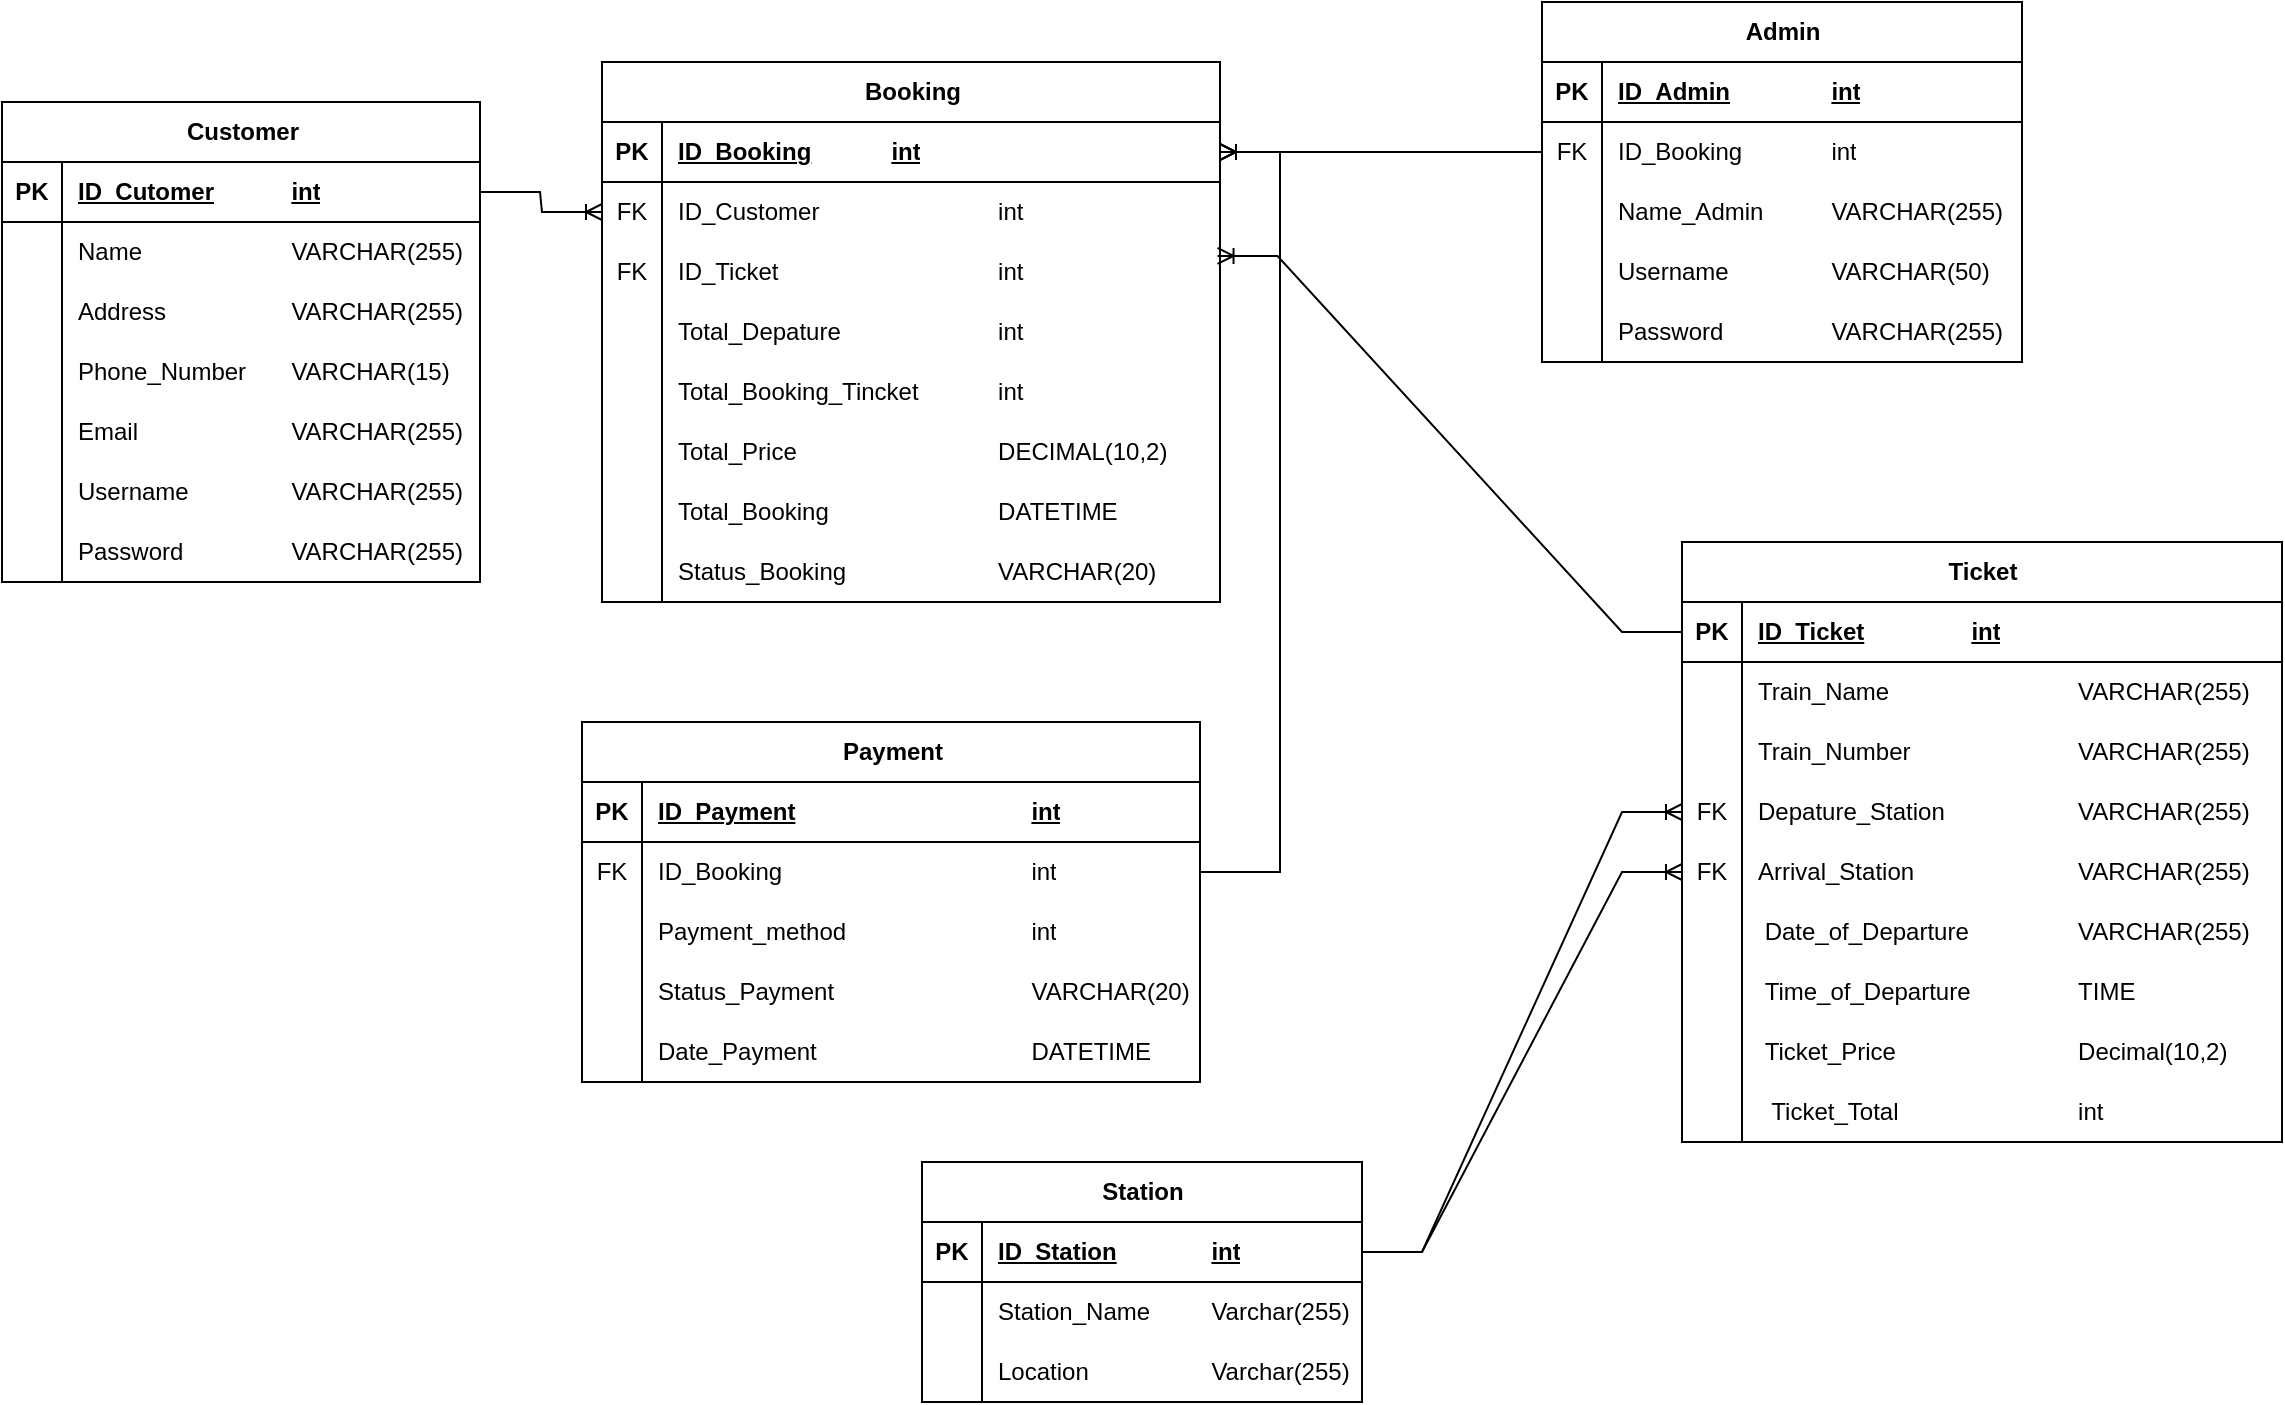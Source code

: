 <mxfile version="21.7.5" type="device" pages="2">
  <diagram name="ERD" id="bgtnKVLLnj-ARr8mbfjc">
    <mxGraphModel dx="1234" dy="726" grid="1" gridSize="10" guides="1" tooltips="1" connect="1" arrows="1" fold="1" page="1" pageScale="1" pageWidth="1600" pageHeight="900" math="0" shadow="0">
      <root>
        <mxCell id="0" />
        <mxCell id="1" parent="0" />
        <mxCell id="aNewC-5KHL_5yEbfK1jK-1" value="Customer" style="shape=table;startSize=30;container=1;collapsible=1;childLayout=tableLayout;fixedRows=1;rowLines=0;fontStyle=1;align=center;resizeLast=1;html=1;" parent="1" vertex="1">
          <mxGeometry x="230" y="140" width="239" height="240" as="geometry" />
        </mxCell>
        <mxCell id="aNewC-5KHL_5yEbfK1jK-2" value="" style="shape=tableRow;horizontal=0;startSize=0;swimlaneHead=0;swimlaneBody=0;fillColor=none;collapsible=0;dropTarget=0;points=[[0,0.5],[1,0.5]];portConstraint=eastwest;top=0;left=0;right=0;bottom=1;" parent="aNewC-5KHL_5yEbfK1jK-1" vertex="1">
          <mxGeometry y="30" width="239" height="30" as="geometry" />
        </mxCell>
        <mxCell id="aNewC-5KHL_5yEbfK1jK-3" value="PK" style="shape=partialRectangle;connectable=0;fillColor=none;top=0;left=0;bottom=0;right=0;fontStyle=1;overflow=hidden;whiteSpace=wrap;html=1;" parent="aNewC-5KHL_5yEbfK1jK-2" vertex="1">
          <mxGeometry width="30" height="30" as="geometry">
            <mxRectangle width="30" height="30" as="alternateBounds" />
          </mxGeometry>
        </mxCell>
        <mxCell id="aNewC-5KHL_5yEbfK1jK-4" value="ID_Cutomer&lt;span style=&quot;white-space: pre;&quot;&gt;&#x9;&lt;/span&gt;&lt;span style=&quot;white-space: pre;&quot;&gt;&#x9;&lt;/span&gt;int" style="shape=partialRectangle;connectable=0;fillColor=none;top=0;left=0;bottom=0;right=0;align=left;spacingLeft=6;fontStyle=5;overflow=hidden;whiteSpace=wrap;html=1;" parent="aNewC-5KHL_5yEbfK1jK-2" vertex="1">
          <mxGeometry x="30" width="209" height="30" as="geometry">
            <mxRectangle width="209" height="30" as="alternateBounds" />
          </mxGeometry>
        </mxCell>
        <mxCell id="aNewC-5KHL_5yEbfK1jK-5" value="" style="shape=tableRow;horizontal=0;startSize=0;swimlaneHead=0;swimlaneBody=0;fillColor=none;collapsible=0;dropTarget=0;points=[[0,0.5],[1,0.5]];portConstraint=eastwest;top=0;left=0;right=0;bottom=0;" parent="aNewC-5KHL_5yEbfK1jK-1" vertex="1">
          <mxGeometry y="60" width="239" height="30" as="geometry" />
        </mxCell>
        <mxCell id="aNewC-5KHL_5yEbfK1jK-6" value="" style="shape=partialRectangle;connectable=0;fillColor=none;top=0;left=0;bottom=0;right=0;editable=1;overflow=hidden;whiteSpace=wrap;html=1;" parent="aNewC-5KHL_5yEbfK1jK-5" vertex="1">
          <mxGeometry width="30" height="30" as="geometry">
            <mxRectangle width="30" height="30" as="alternateBounds" />
          </mxGeometry>
        </mxCell>
        <mxCell id="aNewC-5KHL_5yEbfK1jK-7" value="Name&lt;span style=&quot;white-space: pre;&quot;&gt;&#x9;&lt;/span&gt;&lt;span style=&quot;white-space: pre;&quot;&gt;&#x9;&lt;span style=&quot;white-space: pre;&quot;&gt;&#x9;&lt;/span&gt;&lt;/span&gt;VARCHAR(255)" style="shape=partialRectangle;connectable=0;fillColor=none;top=0;left=0;bottom=0;right=0;align=left;spacingLeft=6;overflow=hidden;whiteSpace=wrap;html=1;" parent="aNewC-5KHL_5yEbfK1jK-5" vertex="1">
          <mxGeometry x="30" width="209" height="30" as="geometry">
            <mxRectangle width="209" height="30" as="alternateBounds" />
          </mxGeometry>
        </mxCell>
        <mxCell id="aNewC-5KHL_5yEbfK1jK-8" value="" style="shape=tableRow;horizontal=0;startSize=0;swimlaneHead=0;swimlaneBody=0;fillColor=none;collapsible=0;dropTarget=0;points=[[0,0.5],[1,0.5]];portConstraint=eastwest;top=0;left=0;right=0;bottom=0;" parent="aNewC-5KHL_5yEbfK1jK-1" vertex="1">
          <mxGeometry y="90" width="239" height="30" as="geometry" />
        </mxCell>
        <mxCell id="aNewC-5KHL_5yEbfK1jK-9" value="" style="shape=partialRectangle;connectable=0;fillColor=none;top=0;left=0;bottom=0;right=0;editable=1;overflow=hidden;whiteSpace=wrap;html=1;" parent="aNewC-5KHL_5yEbfK1jK-8" vertex="1">
          <mxGeometry width="30" height="30" as="geometry">
            <mxRectangle width="30" height="30" as="alternateBounds" />
          </mxGeometry>
        </mxCell>
        <mxCell id="aNewC-5KHL_5yEbfK1jK-10" value="Address&lt;span style=&quot;&quot;&gt;&lt;span style=&quot;white-space: pre;&quot;&gt;&amp;nbsp;&amp;nbsp;&amp;nbsp;&amp;nbsp;&lt;/span&gt;&lt;/span&gt;&lt;span style=&quot;&quot;&gt;&lt;span style=&quot;white-space: pre;&quot;&gt;&amp;nbsp;&amp;nbsp;&amp;nbsp;&amp;nbsp;&lt;span style=&quot;white-space: pre;&quot;&gt;&#x9;&lt;span style=&quot;white-space: pre;&quot;&gt;&#x9;&lt;/span&gt;&lt;/span&gt;&lt;/span&gt;&lt;/span&gt;VARCHAR(255)" style="shape=partialRectangle;connectable=0;fillColor=none;top=0;left=0;bottom=0;right=0;align=left;spacingLeft=6;overflow=hidden;whiteSpace=wrap;html=1;" parent="aNewC-5KHL_5yEbfK1jK-8" vertex="1">
          <mxGeometry x="30" width="209" height="30" as="geometry">
            <mxRectangle width="209" height="30" as="alternateBounds" />
          </mxGeometry>
        </mxCell>
        <mxCell id="aNewC-5KHL_5yEbfK1jK-11" value="" style="shape=tableRow;horizontal=0;startSize=0;swimlaneHead=0;swimlaneBody=0;fillColor=none;collapsible=0;dropTarget=0;points=[[0,0.5],[1,0.5]];portConstraint=eastwest;top=0;left=0;right=0;bottom=0;" parent="aNewC-5KHL_5yEbfK1jK-1" vertex="1">
          <mxGeometry y="120" width="239" height="30" as="geometry" />
        </mxCell>
        <mxCell id="aNewC-5KHL_5yEbfK1jK-12" value="" style="shape=partialRectangle;connectable=0;fillColor=none;top=0;left=0;bottom=0;right=0;editable=1;overflow=hidden;whiteSpace=wrap;html=1;" parent="aNewC-5KHL_5yEbfK1jK-11" vertex="1">
          <mxGeometry width="30" height="30" as="geometry">
            <mxRectangle width="30" height="30" as="alternateBounds" />
          </mxGeometry>
        </mxCell>
        <mxCell id="aNewC-5KHL_5yEbfK1jK-13" value="Phone_Number&lt;span style=&quot;&quot;&gt;&lt;span style=&quot;white-space: pre;&quot;&gt;&amp;nbsp;&amp;nbsp;&amp;nbsp;&amp;nbsp;&lt;span style=&quot;white-space: pre;&quot;&gt;&#x9;&lt;/span&gt;&lt;/span&gt;&lt;/span&gt;VARCHAR(15)" style="shape=partialRectangle;connectable=0;fillColor=none;top=0;left=0;bottom=0;right=0;align=left;spacingLeft=6;overflow=hidden;whiteSpace=wrap;html=1;" parent="aNewC-5KHL_5yEbfK1jK-11" vertex="1">
          <mxGeometry x="30" width="209" height="30" as="geometry">
            <mxRectangle width="209" height="30" as="alternateBounds" />
          </mxGeometry>
        </mxCell>
        <mxCell id="aNewC-5KHL_5yEbfK1jK-27" value="" style="shape=tableRow;horizontal=0;startSize=0;swimlaneHead=0;swimlaneBody=0;fillColor=none;collapsible=0;dropTarget=0;points=[[0,0.5],[1,0.5]];portConstraint=eastwest;top=0;left=0;right=0;bottom=0;" parent="aNewC-5KHL_5yEbfK1jK-1" vertex="1">
          <mxGeometry y="150" width="239" height="30" as="geometry" />
        </mxCell>
        <mxCell id="aNewC-5KHL_5yEbfK1jK-28" value="" style="shape=partialRectangle;connectable=0;fillColor=none;top=0;left=0;bottom=0;right=0;editable=1;overflow=hidden;whiteSpace=wrap;html=1;" parent="aNewC-5KHL_5yEbfK1jK-27" vertex="1">
          <mxGeometry width="30" height="30" as="geometry">
            <mxRectangle width="30" height="30" as="alternateBounds" />
          </mxGeometry>
        </mxCell>
        <mxCell id="aNewC-5KHL_5yEbfK1jK-29" value="Email&lt;span style=&quot;&quot;&gt;&lt;span style=&quot;white-space: pre;&quot;&gt;&amp;nbsp;&amp;nbsp;&amp;nbsp;&amp;nbsp;&lt;/span&gt;&lt;/span&gt;&lt;span style=&quot;&quot;&gt;&lt;span style=&quot;white-space: pre;&quot;&gt;&amp;nbsp;&amp;nbsp;&amp;nbsp;&amp;nbsp;&lt;/span&gt;&lt;/span&gt;&lt;span style=&quot;&quot;&gt;&lt;span style=&quot;white-space: pre;&quot;&gt;&amp;nbsp;&amp;nbsp;&amp;nbsp;&amp;nbsp;&lt;span style=&quot;white-space: pre;&quot;&gt;&#x9;&lt;/span&gt;&lt;span style=&quot;white-space: pre;&quot;&gt;&#x9;&lt;/span&gt;&lt;/span&gt;&lt;/span&gt;VARCHAR(255)" style="shape=partialRectangle;connectable=0;fillColor=none;top=0;left=0;bottom=0;right=0;align=left;spacingLeft=6;overflow=hidden;whiteSpace=wrap;html=1;" parent="aNewC-5KHL_5yEbfK1jK-27" vertex="1">
          <mxGeometry x="30" width="209" height="30" as="geometry">
            <mxRectangle width="209" height="30" as="alternateBounds" />
          </mxGeometry>
        </mxCell>
        <mxCell id="aNewC-5KHL_5yEbfK1jK-30" value="" style="shape=tableRow;horizontal=0;startSize=0;swimlaneHead=0;swimlaneBody=0;fillColor=none;collapsible=0;dropTarget=0;points=[[0,0.5],[1,0.5]];portConstraint=eastwest;top=0;left=0;right=0;bottom=0;" parent="aNewC-5KHL_5yEbfK1jK-1" vertex="1">
          <mxGeometry y="180" width="239" height="30" as="geometry" />
        </mxCell>
        <mxCell id="aNewC-5KHL_5yEbfK1jK-31" value="" style="shape=partialRectangle;connectable=0;fillColor=none;top=0;left=0;bottom=0;right=0;editable=1;overflow=hidden;whiteSpace=wrap;html=1;" parent="aNewC-5KHL_5yEbfK1jK-30" vertex="1">
          <mxGeometry width="30" height="30" as="geometry">
            <mxRectangle width="30" height="30" as="alternateBounds" />
          </mxGeometry>
        </mxCell>
        <mxCell id="aNewC-5KHL_5yEbfK1jK-32" value="&lt;span style=&quot;&quot;&gt;Username&lt;span style=&quot;white-space: pre;&quot;&gt;&amp;nbsp;&amp;nbsp;&amp;nbsp;&amp;nbsp;&lt;span style=&quot;white-space: pre;&quot;&gt;&#x9;&lt;span style=&quot;white-space: pre;&quot;&gt;&#x9;&lt;/span&gt;&lt;/span&gt;&lt;/span&gt;&lt;/span&gt;VARCHAR(255)" style="shape=partialRectangle;connectable=0;fillColor=none;top=0;left=0;bottom=0;right=0;align=left;spacingLeft=6;overflow=hidden;whiteSpace=wrap;html=1;" parent="aNewC-5KHL_5yEbfK1jK-30" vertex="1">
          <mxGeometry x="30" width="209" height="30" as="geometry">
            <mxRectangle width="209" height="30" as="alternateBounds" />
          </mxGeometry>
        </mxCell>
        <mxCell id="aNewC-5KHL_5yEbfK1jK-33" value="" style="shape=tableRow;horizontal=0;startSize=0;swimlaneHead=0;swimlaneBody=0;fillColor=none;collapsible=0;dropTarget=0;points=[[0,0.5],[1,0.5]];portConstraint=eastwest;top=0;left=0;right=0;bottom=0;" parent="aNewC-5KHL_5yEbfK1jK-1" vertex="1">
          <mxGeometry y="210" width="239" height="30" as="geometry" />
        </mxCell>
        <mxCell id="aNewC-5KHL_5yEbfK1jK-34" value="" style="shape=partialRectangle;connectable=0;fillColor=none;top=0;left=0;bottom=0;right=0;editable=1;overflow=hidden;whiteSpace=wrap;html=1;" parent="aNewC-5KHL_5yEbfK1jK-33" vertex="1">
          <mxGeometry width="30" height="30" as="geometry">
            <mxRectangle width="30" height="30" as="alternateBounds" />
          </mxGeometry>
        </mxCell>
        <mxCell id="aNewC-5KHL_5yEbfK1jK-35" value="&lt;span style=&quot;&quot;&gt;Password&lt;span style=&quot;white-space: pre;&quot;&gt;&amp;nbsp;&amp;nbsp;&amp;nbsp;&amp;nbsp;&lt;span style=&quot;white-space: pre;&quot;&gt;&#x9;&lt;span style=&quot;white-space: pre;&quot;&gt;&#x9;&lt;/span&gt;&lt;/span&gt;&lt;/span&gt;&lt;/span&gt;VARCHAR(255)" style="shape=partialRectangle;connectable=0;fillColor=none;top=0;left=0;bottom=0;right=0;align=left;spacingLeft=6;overflow=hidden;whiteSpace=wrap;html=1;" parent="aNewC-5KHL_5yEbfK1jK-33" vertex="1">
          <mxGeometry x="30" width="209" height="30" as="geometry">
            <mxRectangle width="209" height="30" as="alternateBounds" />
          </mxGeometry>
        </mxCell>
        <mxCell id="aNewC-5KHL_5yEbfK1jK-36" value="Ticket" style="shape=table;startSize=30;container=1;collapsible=1;childLayout=tableLayout;fixedRows=1;rowLines=0;fontStyle=1;align=center;resizeLast=1;html=1;" parent="1" vertex="1">
          <mxGeometry x="1070" y="360" width="300" height="300" as="geometry" />
        </mxCell>
        <mxCell id="aNewC-5KHL_5yEbfK1jK-37" value="" style="shape=tableRow;horizontal=0;startSize=0;swimlaneHead=0;swimlaneBody=0;fillColor=none;collapsible=0;dropTarget=0;points=[[0,0.5],[1,0.5]];portConstraint=eastwest;top=0;left=0;right=0;bottom=1;" parent="aNewC-5KHL_5yEbfK1jK-36" vertex="1">
          <mxGeometry y="30" width="300" height="30" as="geometry" />
        </mxCell>
        <mxCell id="aNewC-5KHL_5yEbfK1jK-38" value="PK" style="shape=partialRectangle;connectable=0;fillColor=none;top=0;left=0;bottom=0;right=0;fontStyle=1;overflow=hidden;whiteSpace=wrap;html=1;" parent="aNewC-5KHL_5yEbfK1jK-37" vertex="1">
          <mxGeometry width="30" height="30" as="geometry">
            <mxRectangle width="30" height="30" as="alternateBounds" />
          </mxGeometry>
        </mxCell>
        <mxCell id="aNewC-5KHL_5yEbfK1jK-39" value="ID_Ticket&lt;span style=&quot;white-space: pre;&quot;&gt;&#x9;&lt;/span&gt;&lt;span style=&quot;white-space: pre;&quot;&gt;&#x9;&lt;/span&gt;int" style="shape=partialRectangle;connectable=0;fillColor=none;top=0;left=0;bottom=0;right=0;align=left;spacingLeft=6;fontStyle=5;overflow=hidden;whiteSpace=wrap;html=1;" parent="aNewC-5KHL_5yEbfK1jK-37" vertex="1">
          <mxGeometry x="30" width="270" height="30" as="geometry">
            <mxRectangle width="270" height="30" as="alternateBounds" />
          </mxGeometry>
        </mxCell>
        <mxCell id="aNewC-5KHL_5yEbfK1jK-40" value="" style="shape=tableRow;horizontal=0;startSize=0;swimlaneHead=0;swimlaneBody=0;fillColor=none;collapsible=0;dropTarget=0;points=[[0,0.5],[1,0.5]];portConstraint=eastwest;top=0;left=0;right=0;bottom=0;" parent="aNewC-5KHL_5yEbfK1jK-36" vertex="1">
          <mxGeometry y="60" width="300" height="30" as="geometry" />
        </mxCell>
        <mxCell id="aNewC-5KHL_5yEbfK1jK-41" value="" style="shape=partialRectangle;connectable=0;fillColor=none;top=0;left=0;bottom=0;right=0;editable=1;overflow=hidden;whiteSpace=wrap;html=1;" parent="aNewC-5KHL_5yEbfK1jK-40" vertex="1">
          <mxGeometry width="30" height="30" as="geometry">
            <mxRectangle width="30" height="30" as="alternateBounds" />
          </mxGeometry>
        </mxCell>
        <mxCell id="aNewC-5KHL_5yEbfK1jK-42" value="Train_Name&lt;span style=&quot;white-space: pre;&quot;&gt;&#x9;&lt;/span&gt;&lt;span style=&quot;white-space: pre;&quot;&gt;&#x9;&lt;span style=&quot;white-space: pre;&quot;&gt;&#x9;&lt;span style=&quot;white-space: pre;&quot;&gt;&#x9;&lt;/span&gt;&lt;/span&gt;&lt;/span&gt;VARCHAR(255)" style="shape=partialRectangle;connectable=0;fillColor=none;top=0;left=0;bottom=0;right=0;align=left;spacingLeft=6;overflow=hidden;whiteSpace=wrap;html=1;" parent="aNewC-5KHL_5yEbfK1jK-40" vertex="1">
          <mxGeometry x="30" width="270" height="30" as="geometry">
            <mxRectangle width="270" height="30" as="alternateBounds" />
          </mxGeometry>
        </mxCell>
        <mxCell id="aNewC-5KHL_5yEbfK1jK-43" value="" style="shape=tableRow;horizontal=0;startSize=0;swimlaneHead=0;swimlaneBody=0;fillColor=none;collapsible=0;dropTarget=0;points=[[0,0.5],[1,0.5]];portConstraint=eastwest;top=0;left=0;right=0;bottom=0;" parent="aNewC-5KHL_5yEbfK1jK-36" vertex="1">
          <mxGeometry y="90" width="300" height="30" as="geometry" />
        </mxCell>
        <mxCell id="aNewC-5KHL_5yEbfK1jK-44" value="" style="shape=partialRectangle;connectable=0;fillColor=none;top=0;left=0;bottom=0;right=0;editable=1;overflow=hidden;whiteSpace=wrap;html=1;" parent="aNewC-5KHL_5yEbfK1jK-43" vertex="1">
          <mxGeometry width="30" height="30" as="geometry">
            <mxRectangle width="30" height="30" as="alternateBounds" />
          </mxGeometry>
        </mxCell>
        <mxCell id="aNewC-5KHL_5yEbfK1jK-45" value="&lt;span style=&quot;&quot;&gt;Train_Number&lt;span style=&quot;white-space: pre;&quot;&gt;&amp;nbsp;&amp;nbsp;&amp;nbsp;&amp;nbsp;&lt;/span&gt;&lt;/span&gt;&lt;span style=&quot;&quot;&gt;&lt;span style=&quot;white-space: pre;&quot;&gt;&amp;nbsp;&amp;nbsp;&amp;nbsp;&amp;nbsp;&lt;span style=&quot;white-space: pre;&quot;&gt;&#x9;&lt;span style=&quot;white-space: pre;&quot;&gt;&#x9;&lt;span style=&quot;white-space: pre;&quot;&gt;&#x9;&lt;/span&gt;&lt;/span&gt;&lt;/span&gt;&lt;/span&gt;&lt;/span&gt;VARCHAR(255)" style="shape=partialRectangle;connectable=0;fillColor=none;top=0;left=0;bottom=0;right=0;align=left;spacingLeft=6;overflow=hidden;whiteSpace=wrap;html=1;" parent="aNewC-5KHL_5yEbfK1jK-43" vertex="1">
          <mxGeometry x="30" width="270" height="30" as="geometry">
            <mxRectangle width="270" height="30" as="alternateBounds" />
          </mxGeometry>
        </mxCell>
        <mxCell id="aNewC-5KHL_5yEbfK1jK-49" value="" style="shape=tableRow;horizontal=0;startSize=0;swimlaneHead=0;swimlaneBody=0;fillColor=none;collapsible=0;dropTarget=0;points=[[0,0.5],[1,0.5]];portConstraint=eastwest;top=0;left=0;right=0;bottom=0;" parent="aNewC-5KHL_5yEbfK1jK-36" vertex="1">
          <mxGeometry y="120" width="300" height="30" as="geometry" />
        </mxCell>
        <mxCell id="aNewC-5KHL_5yEbfK1jK-50" value="FK" style="shape=partialRectangle;connectable=0;fillColor=none;top=0;left=0;bottom=0;right=0;editable=1;overflow=hidden;whiteSpace=wrap;html=1;" parent="aNewC-5KHL_5yEbfK1jK-49" vertex="1">
          <mxGeometry width="30" height="30" as="geometry">
            <mxRectangle width="30" height="30" as="alternateBounds" />
          </mxGeometry>
        </mxCell>
        <mxCell id="aNewC-5KHL_5yEbfK1jK-51" value="&lt;span style=&quot;&quot;&gt;Depature_Station&lt;span style=&quot;white-space: pre;&quot;&gt;&amp;nbsp;&amp;nbsp;&amp;nbsp;&amp;nbsp;&lt;/span&gt;&lt;/span&gt;&lt;span style=&quot;&quot;&gt;&lt;span style=&quot;white-space: pre;&quot;&gt;&amp;nbsp;&amp;nbsp;&amp;nbsp;&amp;nbsp;&lt;/span&gt;&lt;/span&gt;&lt;span style=&quot;&quot;&gt;&lt;span style=&quot;white-space: pre;&quot;&gt;&amp;nbsp;&amp;nbsp;&amp;nbsp;&amp;nbsp;&lt;span style=&quot;white-space: pre;&quot;&gt;&#x9;&lt;/span&gt;&lt;/span&gt;&lt;/span&gt;VARCHAR(255)" style="shape=partialRectangle;connectable=0;fillColor=none;top=0;left=0;bottom=0;right=0;align=left;spacingLeft=6;overflow=hidden;whiteSpace=wrap;html=1;" parent="aNewC-5KHL_5yEbfK1jK-49" vertex="1">
          <mxGeometry x="30" width="270" height="30" as="geometry">
            <mxRectangle width="270" height="30" as="alternateBounds" />
          </mxGeometry>
        </mxCell>
        <mxCell id="aNewC-5KHL_5yEbfK1jK-52" value="" style="shape=tableRow;horizontal=0;startSize=0;swimlaneHead=0;swimlaneBody=0;fillColor=none;collapsible=0;dropTarget=0;points=[[0,0.5],[1,0.5]];portConstraint=eastwest;top=0;left=0;right=0;bottom=0;" parent="aNewC-5KHL_5yEbfK1jK-36" vertex="1">
          <mxGeometry y="150" width="300" height="30" as="geometry" />
        </mxCell>
        <mxCell id="aNewC-5KHL_5yEbfK1jK-53" value="FK" style="shape=partialRectangle;connectable=0;fillColor=none;top=0;left=0;bottom=0;right=0;editable=1;overflow=hidden;whiteSpace=wrap;html=1;" parent="aNewC-5KHL_5yEbfK1jK-52" vertex="1">
          <mxGeometry width="30" height="30" as="geometry">
            <mxRectangle width="30" height="30" as="alternateBounds" />
          </mxGeometry>
        </mxCell>
        <mxCell id="aNewC-5KHL_5yEbfK1jK-54" value="&lt;span style=&quot;&quot;&gt;Arrival_Station&lt;span style=&quot;white-space: pre;&quot;&gt;&amp;nbsp;&amp;nbsp;&amp;nbsp;&lt;span style=&quot;white-space: pre;&quot;&gt;&#x9;&lt;span style=&quot;white-space: pre;&quot;&gt;&#x9;&lt;span style=&quot;white-space: pre;&quot;&gt;&#x9;&lt;/span&gt;&lt;/span&gt;&lt;/span&gt;&lt;/span&gt;&lt;/span&gt;VARCHAR(255)" style="shape=partialRectangle;connectable=0;fillColor=none;top=0;left=0;bottom=0;right=0;align=left;spacingLeft=6;overflow=hidden;whiteSpace=wrap;html=1;" parent="aNewC-5KHL_5yEbfK1jK-52" vertex="1">
          <mxGeometry x="30" width="270" height="30" as="geometry">
            <mxRectangle width="270" height="30" as="alternateBounds" />
          </mxGeometry>
        </mxCell>
        <mxCell id="aNewC-5KHL_5yEbfK1jK-55" value="" style="shape=tableRow;horizontal=0;startSize=0;swimlaneHead=0;swimlaneBody=0;fillColor=none;collapsible=0;dropTarget=0;points=[[0,0.5],[1,0.5]];portConstraint=eastwest;top=0;left=0;right=0;bottom=0;" parent="aNewC-5KHL_5yEbfK1jK-36" vertex="1">
          <mxGeometry y="180" width="300" height="30" as="geometry" />
        </mxCell>
        <mxCell id="aNewC-5KHL_5yEbfK1jK-56" value="" style="shape=partialRectangle;connectable=0;fillColor=none;top=0;left=0;bottom=0;right=0;editable=1;overflow=hidden;whiteSpace=wrap;html=1;" parent="aNewC-5KHL_5yEbfK1jK-55" vertex="1">
          <mxGeometry width="30" height="30" as="geometry">
            <mxRectangle width="30" height="30" as="alternateBounds" />
          </mxGeometry>
        </mxCell>
        <mxCell id="aNewC-5KHL_5yEbfK1jK-57" value="&lt;span style=&quot;&quot;&gt;&lt;span style=&quot;white-space: pre;&quot;&gt;&amp;nbsp;Date_of_Departure&amp;nbsp;&amp;nbsp;&amp;nbsp;&lt;span style=&quot;white-space: pre;&quot;&gt;&#x9;&lt;span style=&quot;white-space: pre;&quot;&gt;&#x9;&lt;/span&gt;&lt;/span&gt;&lt;/span&gt;&lt;/span&gt;VARCHAR(255)" style="shape=partialRectangle;connectable=0;fillColor=none;top=0;left=0;bottom=0;right=0;align=left;spacingLeft=6;overflow=hidden;whiteSpace=wrap;html=1;" parent="aNewC-5KHL_5yEbfK1jK-55" vertex="1">
          <mxGeometry x="30" width="270" height="30" as="geometry">
            <mxRectangle width="270" height="30" as="alternateBounds" />
          </mxGeometry>
        </mxCell>
        <mxCell id="aNewC-5KHL_5yEbfK1jK-80" value="" style="shape=tableRow;horizontal=0;startSize=0;swimlaneHead=0;swimlaneBody=0;fillColor=none;collapsible=0;dropTarget=0;points=[[0,0.5],[1,0.5]];portConstraint=eastwest;top=0;left=0;right=0;bottom=0;" parent="aNewC-5KHL_5yEbfK1jK-36" vertex="1">
          <mxGeometry y="210" width="300" height="30" as="geometry" />
        </mxCell>
        <mxCell id="aNewC-5KHL_5yEbfK1jK-81" value="" style="shape=partialRectangle;connectable=0;fillColor=none;top=0;left=0;bottom=0;right=0;editable=1;overflow=hidden;whiteSpace=wrap;html=1;" parent="aNewC-5KHL_5yEbfK1jK-80" vertex="1">
          <mxGeometry width="30" height="30" as="geometry">
            <mxRectangle width="30" height="30" as="alternateBounds" />
          </mxGeometry>
        </mxCell>
        <mxCell id="aNewC-5KHL_5yEbfK1jK-82" value="&lt;span style=&quot;&quot;&gt;&lt;span style=&quot;white-space: pre;&quot;&gt;&amp;nbsp;Time_of_Departure&amp;nbsp;&amp;nbsp;&amp;nbsp;&lt;span style=&quot;white-space: pre;&quot;&gt;&#x9;&lt;span style=&quot;white-space: pre;&quot;&gt;&#x9;&lt;/span&gt;&lt;/span&gt;TIME&lt;/span&gt;&lt;/span&gt;" style="shape=partialRectangle;connectable=0;fillColor=none;top=0;left=0;bottom=0;right=0;align=left;spacingLeft=6;overflow=hidden;whiteSpace=wrap;html=1;" parent="aNewC-5KHL_5yEbfK1jK-80" vertex="1">
          <mxGeometry x="30" width="270" height="30" as="geometry">
            <mxRectangle width="270" height="30" as="alternateBounds" />
          </mxGeometry>
        </mxCell>
        <mxCell id="aNewC-5KHL_5yEbfK1jK-83" value="" style="shape=tableRow;horizontal=0;startSize=0;swimlaneHead=0;swimlaneBody=0;fillColor=none;collapsible=0;dropTarget=0;points=[[0,0.5],[1,0.5]];portConstraint=eastwest;top=0;left=0;right=0;bottom=0;" parent="aNewC-5KHL_5yEbfK1jK-36" vertex="1">
          <mxGeometry y="240" width="300" height="30" as="geometry" />
        </mxCell>
        <mxCell id="aNewC-5KHL_5yEbfK1jK-84" value="" style="shape=partialRectangle;connectable=0;fillColor=none;top=0;left=0;bottom=0;right=0;editable=1;overflow=hidden;whiteSpace=wrap;html=1;" parent="aNewC-5KHL_5yEbfK1jK-83" vertex="1">
          <mxGeometry width="30" height="30" as="geometry">
            <mxRectangle width="30" height="30" as="alternateBounds" />
          </mxGeometry>
        </mxCell>
        <mxCell id="aNewC-5KHL_5yEbfK1jK-85" value="&lt;span style=&quot;&quot;&gt;&lt;span style=&quot;white-space: pre;&quot;&gt;&amp;nbsp;Ticket_Price&amp;nbsp;&amp;nbsp;&amp;nbsp;&lt;span style=&quot;white-space: pre;&quot;&gt;&#x9;&lt;span style=&quot;white-space: pre;&quot;&gt;&#x9;&lt;span style=&quot;white-space: pre;&quot;&gt;&#x9;&lt;/span&gt;&lt;/span&gt;D&lt;/span&gt;ecimal(10,2)&lt;/span&gt;&lt;/span&gt;" style="shape=partialRectangle;connectable=0;fillColor=none;top=0;left=0;bottom=0;right=0;align=left;spacingLeft=6;overflow=hidden;whiteSpace=wrap;html=1;" parent="aNewC-5KHL_5yEbfK1jK-83" vertex="1">
          <mxGeometry x="30" width="270" height="30" as="geometry">
            <mxRectangle width="270" height="30" as="alternateBounds" />
          </mxGeometry>
        </mxCell>
        <mxCell id="aNewC-5KHL_5yEbfK1jK-86" value="" style="shape=tableRow;horizontal=0;startSize=0;swimlaneHead=0;swimlaneBody=0;fillColor=none;collapsible=0;dropTarget=0;points=[[0,0.5],[1,0.5]];portConstraint=eastwest;top=0;left=0;right=0;bottom=0;" parent="aNewC-5KHL_5yEbfK1jK-36" vertex="1">
          <mxGeometry y="270" width="300" height="30" as="geometry" />
        </mxCell>
        <mxCell id="aNewC-5KHL_5yEbfK1jK-87" value="" style="shape=partialRectangle;connectable=0;fillColor=none;top=0;left=0;bottom=0;right=0;editable=1;overflow=hidden;whiteSpace=wrap;html=1;" parent="aNewC-5KHL_5yEbfK1jK-86" vertex="1">
          <mxGeometry width="30" height="30" as="geometry">
            <mxRectangle width="30" height="30" as="alternateBounds" />
          </mxGeometry>
        </mxCell>
        <mxCell id="aNewC-5KHL_5yEbfK1jK-88" value="&lt;span style=&quot;&quot;&gt;&lt;span style=&quot;white-space: pre;&quot;&gt;&amp;nbsp;&amp;nbsp;Ticket_Total&amp;nbsp;&lt;span style=&quot;white-space: pre;&quot;&gt;&#x9;&lt;span style=&quot;white-space: pre;&quot;&gt;&#x9;&lt;/span&gt;&lt;span style=&quot;white-space: pre;&quot;&gt;&#x9;&lt;/span&gt;&lt;span style=&quot;white-space: pre;&quot;&gt;&#x9;&lt;/span&gt;i&lt;/span&gt;nt&lt;/span&gt;&lt;/span&gt;" style="shape=partialRectangle;connectable=0;fillColor=none;top=0;left=0;bottom=0;right=0;align=left;spacingLeft=6;overflow=hidden;whiteSpace=wrap;html=1;" parent="aNewC-5KHL_5yEbfK1jK-86" vertex="1">
          <mxGeometry x="30" width="270" height="30" as="geometry">
            <mxRectangle width="270" height="30" as="alternateBounds" />
          </mxGeometry>
        </mxCell>
        <mxCell id="aNewC-5KHL_5yEbfK1jK-89" value="Booking" style="shape=table;startSize=30;container=1;collapsible=1;childLayout=tableLayout;fixedRows=1;rowLines=0;fontStyle=1;align=center;resizeLast=1;html=1;" parent="1" vertex="1">
          <mxGeometry x="530" y="120" width="309" height="270" as="geometry" />
        </mxCell>
        <mxCell id="aNewC-5KHL_5yEbfK1jK-90" value="" style="shape=tableRow;horizontal=0;startSize=0;swimlaneHead=0;swimlaneBody=0;fillColor=none;collapsible=0;dropTarget=0;points=[[0,0.5],[1,0.5]];portConstraint=eastwest;top=0;left=0;right=0;bottom=1;" parent="aNewC-5KHL_5yEbfK1jK-89" vertex="1">
          <mxGeometry y="30" width="309" height="30" as="geometry" />
        </mxCell>
        <mxCell id="aNewC-5KHL_5yEbfK1jK-91" value="PK" style="shape=partialRectangle;connectable=0;fillColor=none;top=0;left=0;bottom=0;right=0;fontStyle=1;overflow=hidden;whiteSpace=wrap;html=1;" parent="aNewC-5KHL_5yEbfK1jK-90" vertex="1">
          <mxGeometry width="30" height="30" as="geometry">
            <mxRectangle width="30" height="30" as="alternateBounds" />
          </mxGeometry>
        </mxCell>
        <mxCell id="aNewC-5KHL_5yEbfK1jK-92" value="ID_Booking&lt;span style=&quot;white-space: pre;&quot;&gt;&#x9;&lt;/span&gt;&lt;span style=&quot;white-space: pre;&quot;&gt;&#x9;&lt;/span&gt;int" style="shape=partialRectangle;connectable=0;fillColor=none;top=0;left=0;bottom=0;right=0;align=left;spacingLeft=6;fontStyle=5;overflow=hidden;whiteSpace=wrap;html=1;" parent="aNewC-5KHL_5yEbfK1jK-90" vertex="1">
          <mxGeometry x="30" width="279" height="30" as="geometry">
            <mxRectangle width="279" height="30" as="alternateBounds" />
          </mxGeometry>
        </mxCell>
        <mxCell id="aNewC-5KHL_5yEbfK1jK-93" value="" style="shape=tableRow;horizontal=0;startSize=0;swimlaneHead=0;swimlaneBody=0;fillColor=none;collapsible=0;dropTarget=0;points=[[0,0.5],[1,0.5]];portConstraint=eastwest;top=0;left=0;right=0;bottom=0;" parent="aNewC-5KHL_5yEbfK1jK-89" vertex="1">
          <mxGeometry y="60" width="309" height="30" as="geometry" />
        </mxCell>
        <mxCell id="aNewC-5KHL_5yEbfK1jK-94" value="FK" style="shape=partialRectangle;connectable=0;fillColor=none;top=0;left=0;bottom=0;right=0;editable=1;overflow=hidden;whiteSpace=wrap;html=1;" parent="aNewC-5KHL_5yEbfK1jK-93" vertex="1">
          <mxGeometry width="30" height="30" as="geometry">
            <mxRectangle width="30" height="30" as="alternateBounds" />
          </mxGeometry>
        </mxCell>
        <mxCell id="aNewC-5KHL_5yEbfK1jK-95" value="ID_Customer&lt;span style=&quot;white-space: pre;&quot;&gt;&#x9;&lt;/span&gt;&lt;span style=&quot;white-space: pre;&quot;&gt;&#x9;&lt;span style=&quot;white-space: pre;&quot;&gt;&#x9;&lt;/span&gt;&lt;span style=&quot;white-space: pre;&quot;&gt;&#x9;&lt;/span&gt;&lt;/span&gt;int" style="shape=partialRectangle;connectable=0;fillColor=none;top=0;left=0;bottom=0;right=0;align=left;spacingLeft=6;overflow=hidden;whiteSpace=wrap;html=1;" parent="aNewC-5KHL_5yEbfK1jK-93" vertex="1">
          <mxGeometry x="30" width="279" height="30" as="geometry">
            <mxRectangle width="279" height="30" as="alternateBounds" />
          </mxGeometry>
        </mxCell>
        <mxCell id="aNewC-5KHL_5yEbfK1jK-96" value="" style="shape=tableRow;horizontal=0;startSize=0;swimlaneHead=0;swimlaneBody=0;fillColor=none;collapsible=0;dropTarget=0;points=[[0,0.5],[1,0.5]];portConstraint=eastwest;top=0;left=0;right=0;bottom=0;" parent="aNewC-5KHL_5yEbfK1jK-89" vertex="1">
          <mxGeometry y="90" width="309" height="30" as="geometry" />
        </mxCell>
        <mxCell id="aNewC-5KHL_5yEbfK1jK-97" value="FK" style="shape=partialRectangle;connectable=0;fillColor=none;top=0;left=0;bottom=0;right=0;editable=1;overflow=hidden;whiteSpace=wrap;html=1;" parent="aNewC-5KHL_5yEbfK1jK-96" vertex="1">
          <mxGeometry width="30" height="30" as="geometry">
            <mxRectangle width="30" height="30" as="alternateBounds" />
          </mxGeometry>
        </mxCell>
        <mxCell id="aNewC-5KHL_5yEbfK1jK-98" value="&lt;span style=&quot;&quot;&gt;&lt;span style=&quot;white-space: pre;&quot;&gt;ID_Ticket&amp;nbsp;&amp;nbsp;&amp;nbsp;&amp;nbsp;&lt;/span&gt;&lt;/span&gt;&lt;span style=&quot;&quot;&gt;&lt;span style=&quot;white-space: pre;&quot;&gt;&amp;nbsp;&amp;nbsp;&amp;nbsp;&amp;nbsp;&lt;span style=&quot;white-space: pre;&quot;&gt;&#x9;&lt;span style=&quot;white-space: pre;&quot;&gt;&#x9;&lt;span style=&quot;white-space: pre;&quot;&gt;&#x9;&lt;/span&gt;&lt;span style=&quot;white-space: pre;&quot;&gt;&#x9;&lt;/span&gt;&lt;/span&gt;&lt;/span&gt;&lt;/span&gt;&lt;/span&gt;int" style="shape=partialRectangle;connectable=0;fillColor=none;top=0;left=0;bottom=0;right=0;align=left;spacingLeft=6;overflow=hidden;whiteSpace=wrap;html=1;" parent="aNewC-5KHL_5yEbfK1jK-96" vertex="1">
          <mxGeometry x="30" width="279" height="30" as="geometry">
            <mxRectangle width="279" height="30" as="alternateBounds" />
          </mxGeometry>
        </mxCell>
        <mxCell id="aNewC-5KHL_5yEbfK1jK-99" value="" style="shape=tableRow;horizontal=0;startSize=0;swimlaneHead=0;swimlaneBody=0;fillColor=none;collapsible=0;dropTarget=0;points=[[0,0.5],[1,0.5]];portConstraint=eastwest;top=0;left=0;right=0;bottom=0;" parent="aNewC-5KHL_5yEbfK1jK-89" vertex="1">
          <mxGeometry y="120" width="309" height="30" as="geometry" />
        </mxCell>
        <mxCell id="aNewC-5KHL_5yEbfK1jK-100" value="" style="shape=partialRectangle;connectable=0;fillColor=none;top=0;left=0;bottom=0;right=0;editable=1;overflow=hidden;whiteSpace=wrap;html=1;" parent="aNewC-5KHL_5yEbfK1jK-99" vertex="1">
          <mxGeometry width="30" height="30" as="geometry">
            <mxRectangle width="30" height="30" as="alternateBounds" />
          </mxGeometry>
        </mxCell>
        <mxCell id="aNewC-5KHL_5yEbfK1jK-101" value="Total_Depature&lt;span style=&quot;&quot;&gt;&lt;span style=&quot;white-space: pre;&quot;&gt;&amp;nbsp;&amp;nbsp;&amp;nbsp;&amp;nbsp;&lt;span style=&quot;white-space: pre;&quot;&gt;&#x9;&lt;span style=&quot;white-space: pre;&quot;&gt;&#x9;&lt;/span&gt;&lt;span style=&quot;white-space: pre;&quot;&gt;&#x9;&lt;/span&gt;&lt;/span&gt;int&lt;/span&gt;&lt;/span&gt;" style="shape=partialRectangle;connectable=0;fillColor=none;top=0;left=0;bottom=0;right=0;align=left;spacingLeft=6;overflow=hidden;whiteSpace=wrap;html=1;" parent="aNewC-5KHL_5yEbfK1jK-99" vertex="1">
          <mxGeometry x="30" width="279" height="30" as="geometry">
            <mxRectangle width="279" height="30" as="alternateBounds" />
          </mxGeometry>
        </mxCell>
        <mxCell id="aNewC-5KHL_5yEbfK1jK-102" value="" style="shape=tableRow;horizontal=0;startSize=0;swimlaneHead=0;swimlaneBody=0;fillColor=none;collapsible=0;dropTarget=0;points=[[0,0.5],[1,0.5]];portConstraint=eastwest;top=0;left=0;right=0;bottom=0;" parent="aNewC-5KHL_5yEbfK1jK-89" vertex="1">
          <mxGeometry y="150" width="309" height="30" as="geometry" />
        </mxCell>
        <mxCell id="aNewC-5KHL_5yEbfK1jK-103" value="" style="shape=partialRectangle;connectable=0;fillColor=none;top=0;left=0;bottom=0;right=0;editable=1;overflow=hidden;whiteSpace=wrap;html=1;" parent="aNewC-5KHL_5yEbfK1jK-102" vertex="1">
          <mxGeometry width="30" height="30" as="geometry">
            <mxRectangle width="30" height="30" as="alternateBounds" />
          </mxGeometry>
        </mxCell>
        <mxCell id="aNewC-5KHL_5yEbfK1jK-104" value="&lt;span style=&quot;&quot;&gt;Total_Booking_Tincket&lt;span style=&quot;white-space: pre;&quot;&gt;&amp;nbsp;&amp;nbsp;&amp;nbsp;&amp;nbsp;&lt;/span&gt;&lt;/span&gt;&lt;span style=&quot;&quot;&gt;&lt;span style=&quot;white-space: pre;&quot;&gt;&amp;nbsp;&amp;nbsp;&amp;nbsp;&amp;nbsp;&lt;/span&gt;&lt;/span&gt;&lt;span style=&quot;&quot;&gt;&lt;span style=&quot;white-space: pre;&quot;&gt;&amp;nbsp;&amp;nbsp;&lt;span style=&quot;white-space: pre;&quot;&gt;&#x9;&lt;/span&gt;int&lt;/span&gt;&lt;/span&gt;" style="shape=partialRectangle;connectable=0;fillColor=none;top=0;left=0;bottom=0;right=0;align=left;spacingLeft=6;overflow=hidden;whiteSpace=wrap;html=1;" parent="aNewC-5KHL_5yEbfK1jK-102" vertex="1">
          <mxGeometry x="30" width="279" height="30" as="geometry">
            <mxRectangle width="279" height="30" as="alternateBounds" />
          </mxGeometry>
        </mxCell>
        <mxCell id="aNewC-5KHL_5yEbfK1jK-105" value="" style="shape=tableRow;horizontal=0;startSize=0;swimlaneHead=0;swimlaneBody=0;fillColor=none;collapsible=0;dropTarget=0;points=[[0,0.5],[1,0.5]];portConstraint=eastwest;top=0;left=0;right=0;bottom=0;" parent="aNewC-5KHL_5yEbfK1jK-89" vertex="1">
          <mxGeometry y="180" width="309" height="30" as="geometry" />
        </mxCell>
        <mxCell id="aNewC-5KHL_5yEbfK1jK-106" value="" style="shape=partialRectangle;connectable=0;fillColor=none;top=0;left=0;bottom=0;right=0;editable=1;overflow=hidden;whiteSpace=wrap;html=1;" parent="aNewC-5KHL_5yEbfK1jK-105" vertex="1">
          <mxGeometry width="30" height="30" as="geometry">
            <mxRectangle width="30" height="30" as="alternateBounds" />
          </mxGeometry>
        </mxCell>
        <mxCell id="aNewC-5KHL_5yEbfK1jK-107" value="&lt;span style=&quot;&quot;&gt;Total_Price&lt;span style=&quot;white-space: pre;&quot;&gt;&amp;nbsp;&amp;nbsp;&amp;nbsp;&amp;nbsp;&lt;span style=&quot;white-space: pre;&quot;&gt;&#x9;&lt;span style=&quot;white-space: pre;&quot;&gt;&#x9;&lt;span style=&quot;white-space: pre;&quot;&gt;&#x9;&lt;/span&gt;&lt;span style=&quot;white-space: pre;&quot;&gt;&#x9;&lt;/span&gt;&lt;/span&gt;D&lt;/span&gt;ECIMAL(10,2)&lt;/span&gt;&lt;/span&gt;" style="shape=partialRectangle;connectable=0;fillColor=none;top=0;left=0;bottom=0;right=0;align=left;spacingLeft=6;overflow=hidden;whiteSpace=wrap;html=1;" parent="aNewC-5KHL_5yEbfK1jK-105" vertex="1">
          <mxGeometry x="30" width="279" height="30" as="geometry">
            <mxRectangle width="279" height="30" as="alternateBounds" />
          </mxGeometry>
        </mxCell>
        <mxCell id="aNewC-5KHL_5yEbfK1jK-108" value="" style="shape=tableRow;horizontal=0;startSize=0;swimlaneHead=0;swimlaneBody=0;fillColor=none;collapsible=0;dropTarget=0;points=[[0,0.5],[1,0.5]];portConstraint=eastwest;top=0;left=0;right=0;bottom=0;" parent="aNewC-5KHL_5yEbfK1jK-89" vertex="1">
          <mxGeometry y="210" width="309" height="30" as="geometry" />
        </mxCell>
        <mxCell id="aNewC-5KHL_5yEbfK1jK-109" value="" style="shape=partialRectangle;connectable=0;fillColor=none;top=0;left=0;bottom=0;right=0;editable=1;overflow=hidden;whiteSpace=wrap;html=1;" parent="aNewC-5KHL_5yEbfK1jK-108" vertex="1">
          <mxGeometry width="30" height="30" as="geometry">
            <mxRectangle width="30" height="30" as="alternateBounds" />
          </mxGeometry>
        </mxCell>
        <mxCell id="aNewC-5KHL_5yEbfK1jK-110" value="&lt;span style=&quot;&quot;&gt;Total_Booking&lt;span style=&quot;white-space: pre;&quot;&gt;&amp;nbsp;&amp;nbsp;&amp;nbsp;&amp;nbsp;&lt;span style=&quot;white-space: pre;&quot;&gt;&#x9;&lt;span style=&quot;white-space: pre;&quot;&gt;&#x9;&lt;/span&gt;&lt;span style=&quot;white-space: pre;&quot;&gt;&#x9;&lt;/span&gt;D&lt;/span&gt;ATETIME&lt;/span&gt;&lt;/span&gt;" style="shape=partialRectangle;connectable=0;fillColor=none;top=0;left=0;bottom=0;right=0;align=left;spacingLeft=6;overflow=hidden;whiteSpace=wrap;html=1;" parent="aNewC-5KHL_5yEbfK1jK-108" vertex="1">
          <mxGeometry x="30" width="279" height="30" as="geometry">
            <mxRectangle width="279" height="30" as="alternateBounds" />
          </mxGeometry>
        </mxCell>
        <mxCell id="aNewC-5KHL_5yEbfK1jK-111" value="" style="shape=tableRow;horizontal=0;startSize=0;swimlaneHead=0;swimlaneBody=0;fillColor=none;collapsible=0;dropTarget=0;points=[[0,0.5],[1,0.5]];portConstraint=eastwest;top=0;left=0;right=0;bottom=0;" parent="aNewC-5KHL_5yEbfK1jK-89" vertex="1">
          <mxGeometry y="240" width="309" height="30" as="geometry" />
        </mxCell>
        <mxCell id="aNewC-5KHL_5yEbfK1jK-112" value="" style="shape=partialRectangle;connectable=0;fillColor=none;top=0;left=0;bottom=0;right=0;editable=1;overflow=hidden;whiteSpace=wrap;html=1;" parent="aNewC-5KHL_5yEbfK1jK-111" vertex="1">
          <mxGeometry width="30" height="30" as="geometry">
            <mxRectangle width="30" height="30" as="alternateBounds" />
          </mxGeometry>
        </mxCell>
        <mxCell id="aNewC-5KHL_5yEbfK1jK-113" value="&lt;span style=&quot;&quot;&gt;Status_Booking&lt;span style=&quot;white-space: pre;&quot;&gt;&amp;nbsp;&amp;nbsp;&amp;nbsp;&amp;nbsp;&lt;span style=&quot;white-space: pre;&quot;&gt;&#x9;&lt;span style=&quot;white-space: pre;&quot;&gt;&#x9;&lt;/span&gt;&lt;span style=&quot;white-space: pre;&quot;&gt;&#x9;&lt;/span&gt;&lt;/span&gt;&lt;/span&gt;&lt;/span&gt;VARCHAR(20)" style="shape=partialRectangle;connectable=0;fillColor=none;top=0;left=0;bottom=0;right=0;align=left;spacingLeft=6;overflow=hidden;whiteSpace=wrap;html=1;" parent="aNewC-5KHL_5yEbfK1jK-111" vertex="1">
          <mxGeometry x="30" width="279" height="30" as="geometry">
            <mxRectangle width="279" height="30" as="alternateBounds" />
          </mxGeometry>
        </mxCell>
        <mxCell id="aNewC-5KHL_5yEbfK1jK-114" value="Payment" style="shape=table;startSize=30;container=1;collapsible=1;childLayout=tableLayout;fixedRows=1;rowLines=0;fontStyle=1;align=center;resizeLast=1;html=1;" parent="1" vertex="1">
          <mxGeometry x="520" y="450" width="309" height="180" as="geometry" />
        </mxCell>
        <mxCell id="aNewC-5KHL_5yEbfK1jK-115" value="" style="shape=tableRow;horizontal=0;startSize=0;swimlaneHead=0;swimlaneBody=0;fillColor=none;collapsible=0;dropTarget=0;points=[[0,0.5],[1,0.5]];portConstraint=eastwest;top=0;left=0;right=0;bottom=1;" parent="aNewC-5KHL_5yEbfK1jK-114" vertex="1">
          <mxGeometry y="30" width="309" height="30" as="geometry" />
        </mxCell>
        <mxCell id="aNewC-5KHL_5yEbfK1jK-116" value="PK" style="shape=partialRectangle;connectable=0;fillColor=none;top=0;left=0;bottom=0;right=0;fontStyle=1;overflow=hidden;whiteSpace=wrap;html=1;" parent="aNewC-5KHL_5yEbfK1jK-115" vertex="1">
          <mxGeometry width="30" height="30" as="geometry">
            <mxRectangle width="30" height="30" as="alternateBounds" />
          </mxGeometry>
        </mxCell>
        <mxCell id="aNewC-5KHL_5yEbfK1jK-117" value="ID_Payment&lt;span style=&quot;white-space: pre;&quot;&gt;&#x9;&lt;/span&gt;&lt;span style=&quot;white-space: pre;&quot;&gt;&#x9;&lt;span style=&quot;white-space: pre;&quot;&gt;&#x9;&lt;/span&gt;&lt;span style=&quot;white-space: pre;&quot;&gt;&#x9;&lt;/span&gt;&lt;span style=&quot;white-space: pre;&quot;&gt;&#x9;&lt;/span&gt;&lt;/span&gt;int" style="shape=partialRectangle;connectable=0;fillColor=none;top=0;left=0;bottom=0;right=0;align=left;spacingLeft=6;fontStyle=5;overflow=hidden;whiteSpace=wrap;html=1;" parent="aNewC-5KHL_5yEbfK1jK-115" vertex="1">
          <mxGeometry x="30" width="279" height="30" as="geometry">
            <mxRectangle width="279" height="30" as="alternateBounds" />
          </mxGeometry>
        </mxCell>
        <mxCell id="aNewC-5KHL_5yEbfK1jK-118" value="" style="shape=tableRow;horizontal=0;startSize=0;swimlaneHead=0;swimlaneBody=0;fillColor=none;collapsible=0;dropTarget=0;points=[[0,0.5],[1,0.5]];portConstraint=eastwest;top=0;left=0;right=0;bottom=0;" parent="aNewC-5KHL_5yEbfK1jK-114" vertex="1">
          <mxGeometry y="60" width="309" height="30" as="geometry" />
        </mxCell>
        <mxCell id="aNewC-5KHL_5yEbfK1jK-119" value="FK" style="shape=partialRectangle;connectable=0;fillColor=none;top=0;left=0;bottom=0;right=0;editable=1;overflow=hidden;whiteSpace=wrap;html=1;" parent="aNewC-5KHL_5yEbfK1jK-118" vertex="1">
          <mxGeometry width="30" height="30" as="geometry">
            <mxRectangle width="30" height="30" as="alternateBounds" />
          </mxGeometry>
        </mxCell>
        <mxCell id="aNewC-5KHL_5yEbfK1jK-120" value="ID_Booking&lt;span style=&quot;white-space: pre;&quot;&gt;&#x9;&lt;/span&gt;&lt;span style=&quot;white-space: pre;&quot;&gt;&#x9;&lt;span style=&quot;white-space: pre;&quot;&gt;&#x9;&lt;/span&gt;&lt;span style=&quot;white-space: pre;&quot;&gt;&#x9;&lt;span style=&quot;white-space: pre;&quot;&gt;&#x9;&lt;/span&gt;&lt;/span&gt;&lt;/span&gt;int" style="shape=partialRectangle;connectable=0;fillColor=none;top=0;left=0;bottom=0;right=0;align=left;spacingLeft=6;overflow=hidden;whiteSpace=wrap;html=1;" parent="aNewC-5KHL_5yEbfK1jK-118" vertex="1">
          <mxGeometry x="30" width="279" height="30" as="geometry">
            <mxRectangle width="279" height="30" as="alternateBounds" />
          </mxGeometry>
        </mxCell>
        <mxCell id="aNewC-5KHL_5yEbfK1jK-121" value="" style="shape=tableRow;horizontal=0;startSize=0;swimlaneHead=0;swimlaneBody=0;fillColor=none;collapsible=0;dropTarget=0;points=[[0,0.5],[1,0.5]];portConstraint=eastwest;top=0;left=0;right=0;bottom=0;" parent="aNewC-5KHL_5yEbfK1jK-114" vertex="1">
          <mxGeometry y="90" width="309" height="30" as="geometry" />
        </mxCell>
        <mxCell id="aNewC-5KHL_5yEbfK1jK-122" value="" style="shape=partialRectangle;connectable=0;fillColor=none;top=0;left=0;bottom=0;right=0;editable=1;overflow=hidden;whiteSpace=wrap;html=1;" parent="aNewC-5KHL_5yEbfK1jK-121" vertex="1">
          <mxGeometry width="30" height="30" as="geometry">
            <mxRectangle width="30" height="30" as="alternateBounds" />
          </mxGeometry>
        </mxCell>
        <mxCell id="aNewC-5KHL_5yEbfK1jK-123" value="&lt;span style=&quot;&quot;&gt;&lt;span style=&quot;white-space: pre;&quot;&gt;Payment_method&amp;nbsp;&amp;nbsp;&amp;nbsp;&lt;/span&gt;&lt;/span&gt;&lt;span style=&quot;&quot;&gt;&lt;span style=&quot;white-space: pre;&quot;&gt;&amp;nbsp;&amp;nbsp;&amp;nbsp;&amp;nbsp;&lt;span style=&quot;white-space: pre;&quot;&gt;&#x9;&lt;span style=&quot;white-space: pre;&quot;&gt;&#x9;&lt;span style=&quot;white-space: pre;&quot;&gt;&#x9;&lt;/span&gt;&lt;/span&gt;&lt;/span&gt;&lt;/span&gt;&lt;/span&gt;int" style="shape=partialRectangle;connectable=0;fillColor=none;top=0;left=0;bottom=0;right=0;align=left;spacingLeft=6;overflow=hidden;whiteSpace=wrap;html=1;" parent="aNewC-5KHL_5yEbfK1jK-121" vertex="1">
          <mxGeometry x="30" width="279" height="30" as="geometry">
            <mxRectangle width="279" height="30" as="alternateBounds" />
          </mxGeometry>
        </mxCell>
        <mxCell id="aNewC-5KHL_5yEbfK1jK-124" value="" style="shape=tableRow;horizontal=0;startSize=0;swimlaneHead=0;swimlaneBody=0;fillColor=none;collapsible=0;dropTarget=0;points=[[0,0.5],[1,0.5]];portConstraint=eastwest;top=0;left=0;right=0;bottom=0;" parent="aNewC-5KHL_5yEbfK1jK-114" vertex="1">
          <mxGeometry y="120" width="309" height="30" as="geometry" />
        </mxCell>
        <mxCell id="aNewC-5KHL_5yEbfK1jK-125" value="" style="shape=partialRectangle;connectable=0;fillColor=none;top=0;left=0;bottom=0;right=0;editable=1;overflow=hidden;whiteSpace=wrap;html=1;" parent="aNewC-5KHL_5yEbfK1jK-124" vertex="1">
          <mxGeometry width="30" height="30" as="geometry">
            <mxRectangle width="30" height="30" as="alternateBounds" />
          </mxGeometry>
        </mxCell>
        <mxCell id="aNewC-5KHL_5yEbfK1jK-126" value="Status_Payment&lt;span style=&quot;&quot;&gt;&lt;span style=&quot;white-space: pre;&quot;&gt;&amp;nbsp;&amp;nbsp;&amp;nbsp;&amp;nbsp;&lt;span style=&quot;white-space: pre;&quot;&gt;&#x9;&lt;span style=&quot;white-space: pre;&quot;&gt;&#x9;&lt;/span&gt;&lt;span style=&quot;white-space: pre;&quot;&gt;&#x9;&lt;span style=&quot;white-space: pre;&quot;&gt;&#x9;&lt;/span&gt;&lt;/span&gt;V&lt;/span&gt;ARCHAR(20)&lt;/span&gt;&lt;/span&gt;" style="shape=partialRectangle;connectable=0;fillColor=none;top=0;left=0;bottom=0;right=0;align=left;spacingLeft=6;overflow=hidden;whiteSpace=wrap;html=1;" parent="aNewC-5KHL_5yEbfK1jK-124" vertex="1">
          <mxGeometry x="30" width="279" height="30" as="geometry">
            <mxRectangle width="279" height="30" as="alternateBounds" />
          </mxGeometry>
        </mxCell>
        <mxCell id="aNewC-5KHL_5yEbfK1jK-127" value="" style="shape=tableRow;horizontal=0;startSize=0;swimlaneHead=0;swimlaneBody=0;fillColor=none;collapsible=0;dropTarget=0;points=[[0,0.5],[1,0.5]];portConstraint=eastwest;top=0;left=0;right=0;bottom=0;" parent="aNewC-5KHL_5yEbfK1jK-114" vertex="1">
          <mxGeometry y="150" width="309" height="30" as="geometry" />
        </mxCell>
        <mxCell id="aNewC-5KHL_5yEbfK1jK-128" value="" style="shape=partialRectangle;connectable=0;fillColor=none;top=0;left=0;bottom=0;right=0;editable=1;overflow=hidden;whiteSpace=wrap;html=1;" parent="aNewC-5KHL_5yEbfK1jK-127" vertex="1">
          <mxGeometry width="30" height="30" as="geometry">
            <mxRectangle width="30" height="30" as="alternateBounds" />
          </mxGeometry>
        </mxCell>
        <mxCell id="aNewC-5KHL_5yEbfK1jK-129" value="&lt;span style=&quot;&quot;&gt;Date_Payment&lt;span style=&quot;white-space: pre;&quot;&gt;&amp;nbsp;&amp;nbsp;&amp;nbsp;&lt;/span&gt;&lt;/span&gt;&lt;span style=&quot;&quot;&gt;&lt;span style=&quot;white-space: pre;&quot;&gt;&amp;nbsp;&amp;nbsp;&amp;nbsp;&amp;nbsp;&lt;/span&gt;&lt;/span&gt;&lt;span style=&quot;&quot;&gt;&lt;span style=&quot;white-space: pre;&quot;&gt;&amp;nbsp;&amp;nbsp;&lt;span style=&quot;white-space: pre;&quot;&gt;&#x9;&lt;span style=&quot;white-space: pre;&quot;&gt;&#x9;&lt;/span&gt;&lt;span style=&quot;white-space: pre;&quot;&gt;&#x9;&lt;/span&gt;&lt;/span&gt;DATETIME&lt;/span&gt;&lt;/span&gt;" style="shape=partialRectangle;connectable=0;fillColor=none;top=0;left=0;bottom=0;right=0;align=left;spacingLeft=6;overflow=hidden;whiteSpace=wrap;html=1;" parent="aNewC-5KHL_5yEbfK1jK-127" vertex="1">
          <mxGeometry x="30" width="279" height="30" as="geometry">
            <mxRectangle width="279" height="30" as="alternateBounds" />
          </mxGeometry>
        </mxCell>
        <mxCell id="aNewC-5KHL_5yEbfK1jK-139" value="Station" style="shape=table;startSize=30;container=1;collapsible=1;childLayout=tableLayout;fixedRows=1;rowLines=0;fontStyle=1;align=center;resizeLast=1;html=1;" parent="1" vertex="1">
          <mxGeometry x="690" y="670" width="220" height="120" as="geometry" />
        </mxCell>
        <mxCell id="aNewC-5KHL_5yEbfK1jK-140" value="" style="shape=tableRow;horizontal=0;startSize=0;swimlaneHead=0;swimlaneBody=0;fillColor=none;collapsible=0;dropTarget=0;points=[[0,0.5],[1,0.5]];portConstraint=eastwest;top=0;left=0;right=0;bottom=1;" parent="aNewC-5KHL_5yEbfK1jK-139" vertex="1">
          <mxGeometry y="30" width="220" height="30" as="geometry" />
        </mxCell>
        <mxCell id="aNewC-5KHL_5yEbfK1jK-141" value="PK" style="shape=partialRectangle;connectable=0;fillColor=none;top=0;left=0;bottom=0;right=0;fontStyle=1;overflow=hidden;whiteSpace=wrap;html=1;" parent="aNewC-5KHL_5yEbfK1jK-140" vertex="1">
          <mxGeometry width="30" height="30" as="geometry">
            <mxRectangle width="30" height="30" as="alternateBounds" />
          </mxGeometry>
        </mxCell>
        <mxCell id="aNewC-5KHL_5yEbfK1jK-142" value="ID_Station&lt;span style=&quot;white-space: pre;&quot;&gt;&#x9;&lt;/span&gt;&lt;span style=&quot;white-space: pre;&quot;&gt;&#x9;&lt;/span&gt;int" style="shape=partialRectangle;connectable=0;fillColor=none;top=0;left=0;bottom=0;right=0;align=left;spacingLeft=6;fontStyle=5;overflow=hidden;whiteSpace=wrap;html=1;" parent="aNewC-5KHL_5yEbfK1jK-140" vertex="1">
          <mxGeometry x="30" width="190" height="30" as="geometry">
            <mxRectangle width="190" height="30" as="alternateBounds" />
          </mxGeometry>
        </mxCell>
        <mxCell id="aNewC-5KHL_5yEbfK1jK-143" value="" style="shape=tableRow;horizontal=0;startSize=0;swimlaneHead=0;swimlaneBody=0;fillColor=none;collapsible=0;dropTarget=0;points=[[0,0.5],[1,0.5]];portConstraint=eastwest;top=0;left=0;right=0;bottom=0;" parent="aNewC-5KHL_5yEbfK1jK-139" vertex="1">
          <mxGeometry y="60" width="220" height="30" as="geometry" />
        </mxCell>
        <mxCell id="aNewC-5KHL_5yEbfK1jK-144" value="" style="shape=partialRectangle;connectable=0;fillColor=none;top=0;left=0;bottom=0;right=0;editable=1;overflow=hidden;whiteSpace=wrap;html=1;" parent="aNewC-5KHL_5yEbfK1jK-143" vertex="1">
          <mxGeometry width="30" height="30" as="geometry">
            <mxRectangle width="30" height="30" as="alternateBounds" />
          </mxGeometry>
        </mxCell>
        <mxCell id="aNewC-5KHL_5yEbfK1jK-145" value="Station_Name&lt;span style=&quot;white-space: pre;&quot;&gt;&#x9;&lt;/span&gt;&lt;span style=&quot;white-space: pre;&quot;&gt;&#x9;&lt;/span&gt;Varchar(255)" style="shape=partialRectangle;connectable=0;fillColor=none;top=0;left=0;bottom=0;right=0;align=left;spacingLeft=6;overflow=hidden;whiteSpace=wrap;html=1;" parent="aNewC-5KHL_5yEbfK1jK-143" vertex="1">
          <mxGeometry x="30" width="190" height="30" as="geometry">
            <mxRectangle width="190" height="30" as="alternateBounds" />
          </mxGeometry>
        </mxCell>
        <mxCell id="aNewC-5KHL_5yEbfK1jK-146" value="" style="shape=tableRow;horizontal=0;startSize=0;swimlaneHead=0;swimlaneBody=0;fillColor=none;collapsible=0;dropTarget=0;points=[[0,0.5],[1,0.5]];portConstraint=eastwest;top=0;left=0;right=0;bottom=0;" parent="aNewC-5KHL_5yEbfK1jK-139" vertex="1">
          <mxGeometry y="90" width="220" height="30" as="geometry" />
        </mxCell>
        <mxCell id="aNewC-5KHL_5yEbfK1jK-147" value="" style="shape=partialRectangle;connectable=0;fillColor=none;top=0;left=0;bottom=0;right=0;editable=1;overflow=hidden;whiteSpace=wrap;html=1;" parent="aNewC-5KHL_5yEbfK1jK-146" vertex="1">
          <mxGeometry width="30" height="30" as="geometry">
            <mxRectangle width="30" height="30" as="alternateBounds" />
          </mxGeometry>
        </mxCell>
        <mxCell id="aNewC-5KHL_5yEbfK1jK-148" value="Location&lt;span style=&quot;white-space: pre;&quot;&gt;&#x9;&lt;/span&gt;&lt;span style=&quot;white-space: pre;&quot;&gt;&#x9;&lt;/span&gt;&lt;span style=&quot;white-space: pre;&quot;&gt;&#x9;&lt;/span&gt;Varchar(255)" style="shape=partialRectangle;connectable=0;fillColor=none;top=0;left=0;bottom=0;right=0;align=left;spacingLeft=6;overflow=hidden;whiteSpace=wrap;html=1;" parent="aNewC-5KHL_5yEbfK1jK-146" vertex="1">
          <mxGeometry x="30" width="190" height="30" as="geometry">
            <mxRectangle width="190" height="30" as="alternateBounds" />
          </mxGeometry>
        </mxCell>
        <mxCell id="aNewC-5KHL_5yEbfK1jK-152" value="Admin" style="shape=table;startSize=30;container=1;collapsible=1;childLayout=tableLayout;fixedRows=1;rowLines=0;fontStyle=1;align=center;resizeLast=1;html=1;" parent="1" vertex="1">
          <mxGeometry x="1000" y="90" width="240" height="180" as="geometry" />
        </mxCell>
        <mxCell id="aNewC-5KHL_5yEbfK1jK-153" value="" style="shape=tableRow;horizontal=0;startSize=0;swimlaneHead=0;swimlaneBody=0;fillColor=none;collapsible=0;dropTarget=0;points=[[0,0.5],[1,0.5]];portConstraint=eastwest;top=0;left=0;right=0;bottom=1;" parent="aNewC-5KHL_5yEbfK1jK-152" vertex="1">
          <mxGeometry y="30" width="240" height="30" as="geometry" />
        </mxCell>
        <mxCell id="aNewC-5KHL_5yEbfK1jK-154" value="PK" style="shape=partialRectangle;connectable=0;fillColor=none;top=0;left=0;bottom=0;right=0;fontStyle=1;overflow=hidden;whiteSpace=wrap;html=1;" parent="aNewC-5KHL_5yEbfK1jK-153" vertex="1">
          <mxGeometry width="30" height="30" as="geometry">
            <mxRectangle width="30" height="30" as="alternateBounds" />
          </mxGeometry>
        </mxCell>
        <mxCell id="aNewC-5KHL_5yEbfK1jK-155" value="ID_Admin&lt;span style=&quot;white-space: pre;&quot;&gt;&#x9;&lt;/span&gt;&lt;span style=&quot;white-space: pre;&quot;&gt;&#x9;&lt;/span&gt;int" style="shape=partialRectangle;connectable=0;fillColor=none;top=0;left=0;bottom=0;right=0;align=left;spacingLeft=6;fontStyle=5;overflow=hidden;whiteSpace=wrap;html=1;" parent="aNewC-5KHL_5yEbfK1jK-153" vertex="1">
          <mxGeometry x="30" width="210" height="30" as="geometry">
            <mxRectangle width="210" height="30" as="alternateBounds" />
          </mxGeometry>
        </mxCell>
        <mxCell id="-9Uau6vNzZhuiOq7XttB-5" value="" style="shape=tableRow;horizontal=0;startSize=0;swimlaneHead=0;swimlaneBody=0;fillColor=none;collapsible=0;dropTarget=0;points=[[0,0.5],[1,0.5]];portConstraint=eastwest;top=0;left=0;right=0;bottom=0;" vertex="1" parent="aNewC-5KHL_5yEbfK1jK-152">
          <mxGeometry y="60" width="240" height="30" as="geometry" />
        </mxCell>
        <mxCell id="-9Uau6vNzZhuiOq7XttB-6" value="FK" style="shape=partialRectangle;connectable=0;fillColor=none;top=0;left=0;bottom=0;right=0;editable=1;overflow=hidden;whiteSpace=wrap;html=1;" vertex="1" parent="-9Uau6vNzZhuiOq7XttB-5">
          <mxGeometry width="30" height="30" as="geometry">
            <mxRectangle width="30" height="30" as="alternateBounds" />
          </mxGeometry>
        </mxCell>
        <mxCell id="-9Uau6vNzZhuiOq7XttB-7" value="ID_Booking&lt;span style=&quot;white-space: pre;&quot;&gt;&#x9;&lt;/span&gt;&lt;span style=&quot;white-space: pre;&quot;&gt;&#x9;&lt;/span&gt;int" style="shape=partialRectangle;connectable=0;fillColor=none;top=0;left=0;bottom=0;right=0;align=left;spacingLeft=6;overflow=hidden;whiteSpace=wrap;html=1;" vertex="1" parent="-9Uau6vNzZhuiOq7XttB-5">
          <mxGeometry x="30" width="210" height="30" as="geometry">
            <mxRectangle width="210" height="30" as="alternateBounds" />
          </mxGeometry>
        </mxCell>
        <mxCell id="aNewC-5KHL_5yEbfK1jK-156" value="" style="shape=tableRow;horizontal=0;startSize=0;swimlaneHead=0;swimlaneBody=0;fillColor=none;collapsible=0;dropTarget=0;points=[[0,0.5],[1,0.5]];portConstraint=eastwest;top=0;left=0;right=0;bottom=0;" parent="aNewC-5KHL_5yEbfK1jK-152" vertex="1">
          <mxGeometry y="90" width="240" height="30" as="geometry" />
        </mxCell>
        <mxCell id="aNewC-5KHL_5yEbfK1jK-157" value="" style="shape=partialRectangle;connectable=0;fillColor=none;top=0;left=0;bottom=0;right=0;editable=1;overflow=hidden;whiteSpace=wrap;html=1;" parent="aNewC-5KHL_5yEbfK1jK-156" vertex="1">
          <mxGeometry width="30" height="30" as="geometry">
            <mxRectangle width="30" height="30" as="alternateBounds" />
          </mxGeometry>
        </mxCell>
        <mxCell id="aNewC-5KHL_5yEbfK1jK-158" value="Name_Admin&lt;span style=&quot;white-space: pre;&quot;&gt;&#x9;&lt;/span&gt;&lt;span style=&quot;white-space: pre;&quot;&gt;&#x9;&lt;/span&gt;VARCHAR(255)" style="shape=partialRectangle;connectable=0;fillColor=none;top=0;left=0;bottom=0;right=0;align=left;spacingLeft=6;overflow=hidden;whiteSpace=wrap;html=1;" parent="aNewC-5KHL_5yEbfK1jK-156" vertex="1">
          <mxGeometry x="30" width="210" height="30" as="geometry">
            <mxRectangle width="210" height="30" as="alternateBounds" />
          </mxGeometry>
        </mxCell>
        <mxCell id="aNewC-5KHL_5yEbfK1jK-159" value="" style="shape=tableRow;horizontal=0;startSize=0;swimlaneHead=0;swimlaneBody=0;fillColor=none;collapsible=0;dropTarget=0;points=[[0,0.5],[1,0.5]];portConstraint=eastwest;top=0;left=0;right=0;bottom=0;" parent="aNewC-5KHL_5yEbfK1jK-152" vertex="1">
          <mxGeometry y="120" width="240" height="30" as="geometry" />
        </mxCell>
        <mxCell id="aNewC-5KHL_5yEbfK1jK-160" value="" style="shape=partialRectangle;connectable=0;fillColor=none;top=0;left=0;bottom=0;right=0;editable=1;overflow=hidden;whiteSpace=wrap;html=1;" parent="aNewC-5KHL_5yEbfK1jK-159" vertex="1">
          <mxGeometry width="30" height="30" as="geometry">
            <mxRectangle width="30" height="30" as="alternateBounds" />
          </mxGeometry>
        </mxCell>
        <mxCell id="aNewC-5KHL_5yEbfK1jK-161" value="Username&lt;span style=&quot;white-space: pre;&quot;&gt;&#x9;&lt;/span&gt;&lt;span style=&quot;white-space: pre;&quot;&gt;&#x9;&lt;/span&gt;VARCHAR(50)" style="shape=partialRectangle;connectable=0;fillColor=none;top=0;left=0;bottom=0;right=0;align=left;spacingLeft=6;overflow=hidden;whiteSpace=wrap;html=1;" parent="aNewC-5KHL_5yEbfK1jK-159" vertex="1">
          <mxGeometry x="30" width="210" height="30" as="geometry">
            <mxRectangle width="210" height="30" as="alternateBounds" />
          </mxGeometry>
        </mxCell>
        <mxCell id="aNewC-5KHL_5yEbfK1jK-162" value="" style="shape=tableRow;horizontal=0;startSize=0;swimlaneHead=0;swimlaneBody=0;fillColor=none;collapsible=0;dropTarget=0;points=[[0,0.5],[1,0.5]];portConstraint=eastwest;top=0;left=0;right=0;bottom=0;" parent="aNewC-5KHL_5yEbfK1jK-152" vertex="1">
          <mxGeometry y="150" width="240" height="30" as="geometry" />
        </mxCell>
        <mxCell id="aNewC-5KHL_5yEbfK1jK-163" value="" style="shape=partialRectangle;connectable=0;fillColor=none;top=0;left=0;bottom=0;right=0;editable=1;overflow=hidden;whiteSpace=wrap;html=1;" parent="aNewC-5KHL_5yEbfK1jK-162" vertex="1">
          <mxGeometry width="30" height="30" as="geometry">
            <mxRectangle width="30" height="30" as="alternateBounds" />
          </mxGeometry>
        </mxCell>
        <mxCell id="aNewC-5KHL_5yEbfK1jK-164" value="Password&lt;span style=&quot;white-space: pre;&quot;&gt;&#x9;&lt;/span&gt;&lt;span style=&quot;white-space: pre;&quot;&gt;&#x9;&lt;/span&gt;VARCHAR(255)" style="shape=partialRectangle;connectable=0;fillColor=none;top=0;left=0;bottom=0;right=0;align=left;spacingLeft=6;overflow=hidden;whiteSpace=wrap;html=1;" parent="aNewC-5KHL_5yEbfK1jK-162" vertex="1">
          <mxGeometry x="30" width="210" height="30" as="geometry">
            <mxRectangle width="210" height="30" as="alternateBounds" />
          </mxGeometry>
        </mxCell>
        <mxCell id="aNewC-5KHL_5yEbfK1jK-166" value="" style="edgeStyle=entityRelationEdgeStyle;fontSize=12;html=1;endArrow=ERoneToMany;rounded=0;exitX=1;exitY=0.5;exitDx=0;exitDy=0;entryX=0;entryY=0.5;entryDx=0;entryDy=0;" parent="1" source="aNewC-5KHL_5yEbfK1jK-2" target="aNewC-5KHL_5yEbfK1jK-93" edge="1">
          <mxGeometry width="100" height="100" relative="1" as="geometry">
            <mxPoint x="810" y="470" as="sourcePoint" />
            <mxPoint x="910" y="370" as="targetPoint" />
          </mxGeometry>
        </mxCell>
        <mxCell id="aNewC-5KHL_5yEbfK1jK-167" value="" style="edgeStyle=entityRelationEdgeStyle;fontSize=12;html=1;endArrow=ERoneToMany;rounded=0;entryX=0.996;entryY=0.233;entryDx=0;entryDy=0;exitX=0;exitY=0.5;exitDx=0;exitDy=0;entryPerimeter=0;" parent="1" source="aNewC-5KHL_5yEbfK1jK-37" target="aNewC-5KHL_5yEbfK1jK-96" edge="1">
          <mxGeometry width="100" height="100" relative="1" as="geometry">
            <mxPoint x="970" y="550" as="sourcePoint" />
            <mxPoint x="1070" y="450" as="targetPoint" />
          </mxGeometry>
        </mxCell>
        <mxCell id="-9Uau6vNzZhuiOq7XttB-2" value="" style="edgeStyle=entityRelationEdgeStyle;fontSize=12;html=1;endArrow=ERoneToMany;rounded=0;" edge="1" parent="1" source="aNewC-5KHL_5yEbfK1jK-118" target="aNewC-5KHL_5yEbfK1jK-90">
          <mxGeometry width="100" height="100" relative="1" as="geometry">
            <mxPoint x="601" y="730" as="sourcePoint" />
            <mxPoint x="540" y="340.0" as="targetPoint" />
          </mxGeometry>
        </mxCell>
        <mxCell id="-9Uau6vNzZhuiOq7XttB-3" value="" style="edgeStyle=entityRelationEdgeStyle;fontSize=12;html=1;endArrow=ERoneToMany;rounded=0;" edge="1" parent="1" source="aNewC-5KHL_5yEbfK1jK-140" target="aNewC-5KHL_5yEbfK1jK-49">
          <mxGeometry width="100" height="100" relative="1" as="geometry">
            <mxPoint x="830" y="540" as="sourcePoint" />
            <mxPoint x="930" y="440" as="targetPoint" />
          </mxGeometry>
        </mxCell>
        <mxCell id="-9Uau6vNzZhuiOq7XttB-4" value="" style="edgeStyle=entityRelationEdgeStyle;fontSize=12;html=1;endArrow=ERoneToMany;rounded=0;entryX=0;entryY=0.5;entryDx=0;entryDy=0;" edge="1" parent="1" source="aNewC-5KHL_5yEbfK1jK-140" target="aNewC-5KHL_5yEbfK1jK-52">
          <mxGeometry width="100" height="100" relative="1" as="geometry">
            <mxPoint x="550" y="555" as="sourcePoint" />
            <mxPoint x="1080" y="335" as="targetPoint" />
          </mxGeometry>
        </mxCell>
        <mxCell id="-9Uau6vNzZhuiOq7XttB-8" value="" style="edgeStyle=entityRelationEdgeStyle;fontSize=12;html=1;endArrow=ERoneToMany;rounded=0;exitX=0;exitY=0.5;exitDx=0;exitDy=0;" edge="1" parent="1" source="-9Uau6vNzZhuiOq7XttB-5" target="aNewC-5KHL_5yEbfK1jK-90">
          <mxGeometry width="100" height="100" relative="1" as="geometry">
            <mxPoint x="1120" y="540" as="sourcePoint" />
            <mxPoint x="1220" y="440" as="targetPoint" />
          </mxGeometry>
        </mxCell>
      </root>
    </mxGraphModel>
  </diagram>
  <diagram id="RnC54XA71f8sS0LnI9RV" name="UseCase">
    <mxGraphModel dx="1728" dy="1016" grid="1" gridSize="10" guides="1" tooltips="1" connect="1" arrows="1" fold="1" page="1" pageScale="1" pageWidth="850" pageHeight="1100" math="0" shadow="0">
      <root>
        <mxCell id="0" />
        <mxCell id="1" parent="0" />
        <mxCell id="CaS524MaxykVnZgtaxcf-1" value="Aplikasi Pemesanan Tiket Kereta Api" style="shape=umlFrame;whiteSpace=wrap;html=1;pointerEvents=0;width=120;height=30;" vertex="1" parent="1">
          <mxGeometry x="150" y="70" width="640" height="950" as="geometry" />
        </mxCell>
        <mxCell id="CaS524MaxykVnZgtaxcf-2" style="rounded=0;orthogonalLoop=1;jettySize=auto;html=1;endArrow=none;endFill=0;" edge="1" parent="1" target="CaS524MaxykVnZgtaxcf-9">
          <mxGeometry relative="1" as="geometry">
            <mxPoint x="70" y="180" as="sourcePoint" />
          </mxGeometry>
        </mxCell>
        <mxCell id="CaS524MaxykVnZgtaxcf-3" value="User" style="shape=umlActor;verticalLabelPosition=bottom;verticalAlign=top;html=1;" vertex="1" parent="1">
          <mxGeometry x="40" y="150" width="30" height="60" as="geometry" />
        </mxCell>
        <mxCell id="CaS524MaxykVnZgtaxcf-4" value="Admin" style="shape=umlActor;verticalLabelPosition=bottom;verticalAlign=top;html=1;" vertex="1" parent="1">
          <mxGeometry x="40" y="610" width="30" height="60" as="geometry" />
        </mxCell>
        <mxCell id="CaS524MaxykVnZgtaxcf-5" value="Login" style="ellipse;whiteSpace=wrap;html=1;" vertex="1" parent="1">
          <mxGeometry x="660" y="390" width="100" height="50" as="geometry" />
        </mxCell>
        <mxCell id="CaS524MaxykVnZgtaxcf-6" style="rounded=0;orthogonalLoop=1;jettySize=auto;html=1;edgeStyle=orthogonalEdgeStyle;dashed=1;endArrow=open;endFill=0;exitX=0.5;exitY=0;exitDx=0;exitDy=0;" edge="1" parent="1" source="CaS524MaxykVnZgtaxcf-8">
          <mxGeometry relative="1" as="geometry">
            <mxPoint x="692.32" y="607.32" as="sourcePoint" />
            <mxPoint x="730" y="440" as="targetPoint" />
            <Array as="points">
              <mxPoint x="710" y="490" />
              <mxPoint x="730" y="490" />
            </Array>
          </mxGeometry>
        </mxCell>
        <mxCell id="CaS524MaxykVnZgtaxcf-7" value="&amp;lt;&amp;lt;include&amp;gt;&amp;gt;" style="edgeLabel;html=1;align=center;verticalAlign=middle;resizable=0;points=[];" connectable="0" vertex="1" parent="CaS524MaxykVnZgtaxcf-6">
          <mxGeometry x="0.172" y="2" relative="1" as="geometry">
            <mxPoint y="26" as="offset" />
          </mxGeometry>
        </mxCell>
        <mxCell id="CaS524MaxykVnZgtaxcf-8" value="Logout" style="ellipse;whiteSpace=wrap;html=1;" vertex="1" parent="1">
          <mxGeometry x="660" y="621" width="100" height="50" as="geometry" />
        </mxCell>
        <mxCell id="CaS524MaxykVnZgtaxcf-9" value="Create Account" style="ellipse;whiteSpace=wrap;html=1;" vertex="1" parent="1">
          <mxGeometry x="270" y="100" width="100" height="50" as="geometry" />
        </mxCell>
        <mxCell id="CaS524MaxykVnZgtaxcf-10" value="View Train Schedules" style="ellipse;whiteSpace=wrap;html=1;" vertex="1" parent="1">
          <mxGeometry x="270" y="170" width="100" height="50" as="geometry" />
        </mxCell>
        <mxCell id="CaS524MaxykVnZgtaxcf-11" value="Dashboard" style="ellipse;whiteSpace=wrap;html=1;" vertex="1" parent="1">
          <mxGeometry x="270" y="581" width="100" height="50" as="geometry" />
        </mxCell>
        <mxCell id="CaS524MaxykVnZgtaxcf-12" value="View Sales Reports" style="ellipse;whiteSpace=wrap;html=1;" vertex="1" parent="1">
          <mxGeometry x="270" y="651" width="100" height="50" as="geometry" />
        </mxCell>
        <mxCell id="CaS524MaxykVnZgtaxcf-13" value="View Order History" style="ellipse;whiteSpace=wrap;html=1;" vertex="1" parent="1">
          <mxGeometry x="270" y="510" width="100" height="50" as="geometry" />
        </mxCell>
        <mxCell id="CaS524MaxykVnZgtaxcf-14" value="Looking for Tickets" style="ellipse;whiteSpace=wrap;html=1;" vertex="1" parent="1">
          <mxGeometry x="270" y="240" width="100" height="50" as="geometry" />
        </mxCell>
        <mxCell id="CaS524MaxykVnZgtaxcf-15" style="edgeStyle=orthogonalEdgeStyle;rounded=0;orthogonalLoop=1;jettySize=auto;html=1;endArrow=open;endFill=0;dashed=1;" edge="1" parent="1" source="CaS524MaxykVnZgtaxcf-17" target="CaS524MaxykVnZgtaxcf-18">
          <mxGeometry relative="1" as="geometry" />
        </mxCell>
        <mxCell id="CaS524MaxykVnZgtaxcf-16" value="&amp;lt;&amp;lt;include&amp;gt;&amp;gt;" style="edgeLabel;html=1;align=center;verticalAlign=middle;resizable=0;points=[];" connectable="0" vertex="1" parent="CaS524MaxykVnZgtaxcf-15">
          <mxGeometry x="-0.293" y="1" relative="1" as="geometry">
            <mxPoint as="offset" />
          </mxGeometry>
        </mxCell>
        <mxCell id="CaS524MaxykVnZgtaxcf-17" value="Paying Tickets" style="ellipse;whiteSpace=wrap;html=1;" vertex="1" parent="1">
          <mxGeometry x="270" y="410" width="100" height="50" as="geometry" />
        </mxCell>
        <mxCell id="CaS524MaxykVnZgtaxcf-18" value="Book Tickets" style="ellipse;whiteSpace=wrap;html=1;" vertex="1" parent="1">
          <mxGeometry x="270" y="310" width="100" height="50" as="geometry" />
        </mxCell>
        <mxCell id="CaS524MaxykVnZgtaxcf-19" style="edgeStyle=orthogonalEdgeStyle;rounded=0;orthogonalLoop=1;jettySize=auto;html=1;entryX=1;entryY=0.5;entryDx=0;entryDy=0;endArrow=open;endFill=0;dashed=1;" edge="1" parent="1" source="CaS524MaxykVnZgtaxcf-21" target="CaS524MaxykVnZgtaxcf-14">
          <mxGeometry relative="1" as="geometry" />
        </mxCell>
        <mxCell id="CaS524MaxykVnZgtaxcf-20" value="&amp;lt;&amp;lt;extends&amp;gt;" style="edgeLabel;html=1;align=center;verticalAlign=middle;resizable=0;points=[];" connectable="0" vertex="1" parent="CaS524MaxykVnZgtaxcf-19">
          <mxGeometry x="0.162" y="-2" relative="1" as="geometry">
            <mxPoint x="-1" as="offset" />
          </mxGeometry>
        </mxCell>
        <mxCell id="CaS524MaxykVnZgtaxcf-21" value="Cari Tiket" style="ellipse;whiteSpace=wrap;html=1;" vertex="1" parent="1">
          <mxGeometry x="430" y="280" width="80" height="40" as="geometry" />
        </mxCell>
        <mxCell id="CaS524MaxykVnZgtaxcf-22" style="edgeStyle=orthogonalEdgeStyle;rounded=0;orthogonalLoop=1;jettySize=auto;html=1;endArrow=open;endFill=0;dashed=1;" edge="1" parent="1" source="CaS524MaxykVnZgtaxcf-24" target="CaS524MaxykVnZgtaxcf-10">
          <mxGeometry relative="1" as="geometry" />
        </mxCell>
        <mxCell id="CaS524MaxykVnZgtaxcf-23" value="&amp;lt;&amp;lt;extends&amp;gt;&amp;gt;" style="edgeLabel;html=1;align=center;verticalAlign=middle;resizable=0;points=[];" connectable="0" vertex="1" parent="CaS524MaxykVnZgtaxcf-22">
          <mxGeometry x="0.154" y="-3" relative="1" as="geometry">
            <mxPoint y="-1" as="offset" />
          </mxGeometry>
        </mxCell>
        <mxCell id="CaS524MaxykVnZgtaxcf-24" value="Cetak Tiket" style="ellipse;whiteSpace=wrap;html=1;" vertex="1" parent="1">
          <mxGeometry x="440" y="210" width="80" height="40" as="geometry" />
        </mxCell>
        <mxCell id="CaS524MaxykVnZgtaxcf-25" value="Station" style="ellipse;whiteSpace=wrap;html=1;" vertex="1" parent="1">
          <mxGeometry x="270" y="721" width="100" height="50" as="geometry" />
        </mxCell>
        <mxCell id="CaS524MaxykVnZgtaxcf-26" value="Train" style="ellipse;whiteSpace=wrap;html=1;" vertex="1" parent="1">
          <mxGeometry x="270" y="811" width="100" height="50" as="geometry" />
        </mxCell>
        <mxCell id="CaS524MaxykVnZgtaxcf-27" value="Add" style="ellipse;whiteSpace=wrap;html=1;" vertex="1" parent="1">
          <mxGeometry x="410" y="651" width="60" height="30" as="geometry" />
        </mxCell>
        <mxCell id="CaS524MaxykVnZgtaxcf-28" value="Edit" style="ellipse;whiteSpace=wrap;html=1;" vertex="1" parent="1">
          <mxGeometry x="410" y="691" width="60" height="30" as="geometry" />
        </mxCell>
        <mxCell id="CaS524MaxykVnZgtaxcf-29" value="Delete" style="ellipse;whiteSpace=wrap;html=1;" vertex="1" parent="1">
          <mxGeometry x="410" y="731" width="60" height="30" as="geometry" />
        </mxCell>
        <mxCell id="CaS524MaxykVnZgtaxcf-30" value="Search" style="ellipse;whiteSpace=wrap;html=1;" vertex="1" parent="1">
          <mxGeometry x="410" y="771" width="60" height="30" as="geometry" />
        </mxCell>
        <mxCell id="CaS524MaxykVnZgtaxcf-31" value="" style="endArrow=block;endSize=9;endFill=0;html=1;rounded=0;exitX=0;exitY=0.5;exitDx=0;exitDy=0;entryX=0.997;entryY=0.662;entryDx=0;entryDy=0;entryPerimeter=0;" edge="1" parent="1" source="CaS524MaxykVnZgtaxcf-29" target="CaS524MaxykVnZgtaxcf-25">
          <mxGeometry width="160" relative="1" as="geometry">
            <mxPoint x="160" y="871" as="sourcePoint" />
            <mxPoint x="320" y="871" as="targetPoint" />
          </mxGeometry>
        </mxCell>
        <mxCell id="CaS524MaxykVnZgtaxcf-32" value="" style="endArrow=block;endSize=9;endFill=0;html=1;rounded=0;exitX=0;exitY=0.5;exitDx=0;exitDy=0;entryX=1;entryY=0;entryDx=0;entryDy=0;" edge="1" parent="1" source="CaS524MaxykVnZgtaxcf-27" target="CaS524MaxykVnZgtaxcf-25">
          <mxGeometry width="160" relative="1" as="geometry">
            <mxPoint x="420" y="826" as="sourcePoint" />
            <mxPoint x="357" y="777" as="targetPoint" />
          </mxGeometry>
        </mxCell>
        <mxCell id="CaS524MaxykVnZgtaxcf-33" value="" style="endArrow=block;endSize=9;endFill=0;html=1;rounded=0;entryX=1;entryY=0;entryDx=0;entryDy=0;" edge="1" parent="1" source="CaS524MaxykVnZgtaxcf-28">
          <mxGeometry width="160" relative="1" as="geometry">
            <mxPoint x="420" y="706" as="sourcePoint" />
            <mxPoint x="365" y="738" as="targetPoint" />
          </mxGeometry>
        </mxCell>
        <mxCell id="CaS524MaxykVnZgtaxcf-34" style="rounded=0;orthogonalLoop=1;jettySize=auto;html=1;entryX=1;entryY=1;entryDx=0;entryDy=0;endArrow=open;endFill=0;dashed=1;exitX=0;exitY=0.5;exitDx=0;exitDy=0;" edge="1" parent="1" source="CaS524MaxykVnZgtaxcf-30" target="CaS524MaxykVnZgtaxcf-25">
          <mxGeometry relative="1" as="geometry">
            <mxPoint x="610" y="786" as="sourcePoint" />
            <mxPoint x="550" y="751" as="targetPoint" />
          </mxGeometry>
        </mxCell>
        <mxCell id="CaS524MaxykVnZgtaxcf-35" value="&amp;lt;&amp;lt;extends&amp;gt;" style="edgeLabel;html=1;align=center;verticalAlign=middle;resizable=0;points=[];fontSize=8;" connectable="0" vertex="1" parent="CaS524MaxykVnZgtaxcf-34">
          <mxGeometry x="0.162" y="-2" relative="1" as="geometry">
            <mxPoint x="11" as="offset" />
          </mxGeometry>
        </mxCell>
        <mxCell id="CaS524MaxykVnZgtaxcf-36" value="Add" style="ellipse;whiteSpace=wrap;html=1;" vertex="1" parent="1">
          <mxGeometry x="410" y="811" width="60" height="30" as="geometry" />
        </mxCell>
        <mxCell id="CaS524MaxykVnZgtaxcf-37" value="Edit" style="ellipse;whiteSpace=wrap;html=1;" vertex="1" parent="1">
          <mxGeometry x="410" y="851" width="60" height="30" as="geometry" />
        </mxCell>
        <mxCell id="CaS524MaxykVnZgtaxcf-38" value="Search" style="ellipse;whiteSpace=wrap;html=1;" vertex="1" parent="1">
          <mxGeometry x="410" y="931" width="60" height="30" as="geometry" />
        </mxCell>
        <mxCell id="CaS524MaxykVnZgtaxcf-39" value="Delete" style="ellipse;whiteSpace=wrap;html=1;" vertex="1" parent="1">
          <mxGeometry x="410" y="891" width="60" height="30" as="geometry" />
        </mxCell>
        <mxCell id="CaS524MaxykVnZgtaxcf-40" value="" style="endArrow=block;endSize=9;endFill=0;html=1;rounded=0;exitX=0;exitY=0.264;exitDx=0;exitDy=0;entryX=1;entryY=1;entryDx=0;entryDy=0;exitPerimeter=0;" edge="1" parent="1" source="CaS524MaxykVnZgtaxcf-39" target="CaS524MaxykVnZgtaxcf-26">
          <mxGeometry width="160" relative="1" as="geometry">
            <mxPoint x="420" y="796" as="sourcePoint" />
            <mxPoint x="352" y="779" as="targetPoint" />
          </mxGeometry>
        </mxCell>
        <mxCell id="CaS524MaxykVnZgtaxcf-41" value="" style="endArrow=block;endSize=9;endFill=0;html=1;rounded=0;exitX=0.018;exitY=0.366;exitDx=0;exitDy=0;entryX=1;entryY=0;entryDx=0;entryDy=0;exitPerimeter=0;" edge="1" parent="1" source="CaS524MaxykVnZgtaxcf-36" target="CaS524MaxykVnZgtaxcf-26">
          <mxGeometry width="160" relative="1" as="geometry">
            <mxPoint x="430" y="806" as="sourcePoint" />
            <mxPoint x="362" y="789" as="targetPoint" />
          </mxGeometry>
        </mxCell>
        <mxCell id="CaS524MaxykVnZgtaxcf-42" value="" style="endArrow=block;endSize=9;endFill=0;html=1;rounded=0;exitX=-0.037;exitY=0.356;exitDx=0;exitDy=0;exitPerimeter=0;" edge="1" parent="1" source="CaS524MaxykVnZgtaxcf-37">
          <mxGeometry width="160" relative="1" as="geometry">
            <mxPoint x="421" y="832" as="sourcePoint" />
            <mxPoint x="370" y="831" as="targetPoint" />
          </mxGeometry>
        </mxCell>
        <mxCell id="CaS524MaxykVnZgtaxcf-43" style="rounded=0;orthogonalLoop=1;jettySize=auto;html=1;entryX=0.804;entryY=1.014;entryDx=0;entryDy=0;endArrow=open;endFill=0;dashed=1;entryPerimeter=0;" edge="1" parent="1" source="CaS524MaxykVnZgtaxcf-38" target="CaS524MaxykVnZgtaxcf-26">
          <mxGeometry relative="1" as="geometry">
            <mxPoint x="420" y="756" as="sourcePoint" />
            <mxPoint x="378" y="767" as="targetPoint" />
            <Array as="points">
              <mxPoint x="400" y="941" />
            </Array>
          </mxGeometry>
        </mxCell>
        <mxCell id="CaS524MaxykVnZgtaxcf-44" value="&amp;lt;&amp;lt;extends&amp;gt;" style="edgeLabel;html=1;align=center;verticalAlign=middle;resizable=0;points=[];fontSize=8;" connectable="0" vertex="1" parent="CaS524MaxykVnZgtaxcf-43">
          <mxGeometry x="0.162" y="-2" relative="1" as="geometry">
            <mxPoint x="18" y="23" as="offset" />
          </mxGeometry>
        </mxCell>
        <mxCell id="CaS524MaxykVnZgtaxcf-45" style="edgeStyle=orthogonalEdgeStyle;rounded=0;orthogonalLoop=1;jettySize=auto;html=1;entryX=0;entryY=1;entryDx=0;entryDy=0;endArrow=open;endFill=0;dashed=1;exitX=0.97;exitY=0.424;exitDx=0;exitDy=0;exitPerimeter=0;" edge="1" parent="1" source="CaS524MaxykVnZgtaxcf-11" target="CaS524MaxykVnZgtaxcf-5">
          <mxGeometry relative="1" as="geometry">
            <mxPoint x="542" y="715" as="sourcePoint" />
            <mxPoint x="500" y="726" as="targetPoint" />
            <Array as="points">
              <mxPoint x="540" y="581" />
              <mxPoint x="540" y="433" />
            </Array>
          </mxGeometry>
        </mxCell>
        <mxCell id="CaS524MaxykVnZgtaxcf-46" value="&amp;lt;&amp;lt;include&amp;gt;&amp;gt;" style="edgeLabel;html=1;align=center;verticalAlign=middle;resizable=0;points=[];fontSize=10;" connectable="0" vertex="1" parent="CaS524MaxykVnZgtaxcf-45">
          <mxGeometry x="0.162" y="-2" relative="1" as="geometry">
            <mxPoint x="8" y="-9" as="offset" />
          </mxGeometry>
        </mxCell>
        <mxCell id="CaS524MaxykVnZgtaxcf-49" style="edgeStyle=orthogonalEdgeStyle;rounded=0;orthogonalLoop=1;jettySize=auto;html=1;endArrow=open;endFill=0;dashed=1;exitX=1;exitY=0.5;exitDx=0;exitDy=0;entryX=0.2;entryY=0;entryDx=0;entryDy=0;entryPerimeter=0;" edge="1" parent="1" source="CaS524MaxykVnZgtaxcf-18" target="CaS524MaxykVnZgtaxcf-5">
          <mxGeometry relative="1" as="geometry">
            <mxPoint x="380" y="515" as="sourcePoint" />
            <mxPoint x="670" y="438" as="targetPoint" />
            <Array as="points" />
          </mxGeometry>
        </mxCell>
        <mxCell id="CaS524MaxykVnZgtaxcf-50" value="&amp;lt;&amp;lt;include&amp;gt;&amp;gt;" style="edgeLabel;html=1;align=center;verticalAlign=middle;resizable=0;points=[];fontSize=10;" connectable="0" vertex="1" parent="CaS524MaxykVnZgtaxcf-49">
          <mxGeometry x="0.162" y="-2" relative="1" as="geometry">
            <mxPoint x="38" y="-2" as="offset" />
          </mxGeometry>
        </mxCell>
        <mxCell id="CaS524MaxykVnZgtaxcf-51" style="edgeStyle=orthogonalEdgeStyle;rounded=0;orthogonalLoop=1;jettySize=auto;html=1;endArrow=open;endFill=0;dashed=1;exitX=1;exitY=0;exitDx=0;exitDy=0;entryX=0.37;entryY=-0.087;entryDx=0;entryDy=0;entryPerimeter=0;" edge="1" parent="1" source="CaS524MaxykVnZgtaxcf-14" target="CaS524MaxykVnZgtaxcf-5">
          <mxGeometry relative="1" as="geometry">
            <mxPoint x="380" y="345" as="sourcePoint" />
            <mxPoint x="720" y="380" as="targetPoint" />
            <Array as="points">
              <mxPoint x="420" y="247" />
              <mxPoint x="420" y="260" />
              <mxPoint x="697" y="260" />
            </Array>
          </mxGeometry>
        </mxCell>
        <mxCell id="CaS524MaxykVnZgtaxcf-52" value="&amp;lt;&amp;lt;include&amp;gt;&amp;gt;" style="edgeLabel;html=1;align=center;verticalAlign=middle;resizable=0;points=[];fontSize=10;" connectable="0" vertex="1" parent="CaS524MaxykVnZgtaxcf-51">
          <mxGeometry x="0.162" y="-2" relative="1" as="geometry">
            <mxPoint x="38" y="-2" as="offset" />
          </mxGeometry>
        </mxCell>
        <mxCell id="CaS524MaxykVnZgtaxcf-53" style="edgeStyle=orthogonalEdgeStyle;rounded=0;orthogonalLoop=1;jettySize=auto;html=1;entryX=0.263;entryY=0.9;entryDx=0;entryDy=0;endArrow=open;endFill=0;dashed=1;exitX=1;exitY=0.5;exitDx=0;exitDy=0;entryPerimeter=0;" edge="1" parent="1" source="CaS524MaxykVnZgtaxcf-12" target="CaS524MaxykVnZgtaxcf-5">
          <mxGeometry relative="1" as="geometry">
            <mxPoint x="377" y="591" as="sourcePoint" />
            <mxPoint x="685" y="443" as="targetPoint" />
            <Array as="points">
              <mxPoint x="370" y="610" />
              <mxPoint x="570" y="610" />
              <mxPoint x="570" y="460" />
              <mxPoint x="686" y="460" />
            </Array>
          </mxGeometry>
        </mxCell>
        <mxCell id="CaS524MaxykVnZgtaxcf-54" value="&amp;lt;&amp;lt;include&amp;gt;&amp;gt;" style="edgeLabel;html=1;align=center;verticalAlign=middle;resizable=0;points=[];fontSize=10;" connectable="0" vertex="1" parent="CaS524MaxykVnZgtaxcf-53">
          <mxGeometry x="0.162" y="-2" relative="1" as="geometry">
            <mxPoint x="-2" y="-33" as="offset" />
          </mxGeometry>
        </mxCell>
        <mxCell id="CaS524MaxykVnZgtaxcf-55" style="edgeStyle=orthogonalEdgeStyle;rounded=0;orthogonalLoop=1;jettySize=auto;html=1;entryX=0.361;entryY=0.965;entryDx=0;entryDy=0;endArrow=open;endFill=0;dashed=1;entryPerimeter=0;exitX=0.5;exitY=0;exitDx=0;exitDy=0;" edge="1" parent="1" source="CaS524MaxykVnZgtaxcf-25" target="CaS524MaxykVnZgtaxcf-5">
          <mxGeometry relative="1" as="geometry">
            <mxPoint x="350" y="700" as="sourcePoint" />
            <mxPoint x="696" y="445" as="targetPoint" />
            <Array as="points">
              <mxPoint x="380" y="700" />
              <mxPoint x="380" y="620" />
              <mxPoint x="590" y="620" />
              <mxPoint x="590" y="470" />
              <mxPoint x="696" y="470" />
            </Array>
          </mxGeometry>
        </mxCell>
        <mxCell id="CaS524MaxykVnZgtaxcf-56" value="&amp;lt;&amp;lt;include&amp;gt;&amp;gt;" style="edgeLabel;html=1;align=center;verticalAlign=middle;resizable=0;points=[];fontSize=10;" connectable="0" vertex="1" parent="CaS524MaxykVnZgtaxcf-55">
          <mxGeometry x="0.162" y="-2" relative="1" as="geometry">
            <mxPoint x="-2" y="-43" as="offset" />
          </mxGeometry>
        </mxCell>
        <mxCell id="CaS524MaxykVnZgtaxcf-57" style="edgeStyle=orthogonalEdgeStyle;rounded=0;orthogonalLoop=1;jettySize=auto;html=1;endArrow=open;endFill=0;dashed=1;exitX=0.5;exitY=1;exitDx=0;exitDy=0;entryX=0.456;entryY=0.999;entryDx=0;entryDy=0;entryPerimeter=0;" edge="1" parent="1" source="CaS524MaxykVnZgtaxcf-26" target="CaS524MaxykVnZgtaxcf-5">
          <mxGeometry relative="1" as="geometry">
            <mxPoint x="330" y="710" as="sourcePoint" />
            <mxPoint x="706" y="448" as="targetPoint" />
            <Array as="points">
              <mxPoint x="320" y="890" />
              <mxPoint x="330" y="890" />
              <mxPoint x="330" y="970" />
              <mxPoint x="600" y="970" />
              <mxPoint x="600" y="480" />
              <mxPoint x="706" y="480" />
            </Array>
          </mxGeometry>
        </mxCell>
        <mxCell id="CaS524MaxykVnZgtaxcf-58" value="&amp;lt;&amp;lt;include&amp;gt;&amp;gt;" style="edgeLabel;html=1;align=center;verticalAlign=middle;resizable=0;points=[];fontSize=10;" connectable="0" vertex="1" parent="CaS524MaxykVnZgtaxcf-57">
          <mxGeometry x="0.162" y="-2" relative="1" as="geometry">
            <mxPoint x="-2" y="-120" as="offset" />
          </mxGeometry>
        </mxCell>
        <mxCell id="CaS524MaxykVnZgtaxcf-59" style="rounded=0;orthogonalLoop=1;jettySize=auto;html=1;endArrow=none;endFill=0;entryX=0.03;entryY=0.558;entryDx=0;entryDy=0;entryPerimeter=0;" edge="1" parent="1" target="CaS524MaxykVnZgtaxcf-10">
          <mxGeometry relative="1" as="geometry">
            <mxPoint x="70" y="180" as="sourcePoint" />
            <mxPoint x="284" y="145" as="targetPoint" />
          </mxGeometry>
        </mxCell>
        <mxCell id="CaS524MaxykVnZgtaxcf-60" style="rounded=0;orthogonalLoop=1;jettySize=auto;html=1;endArrow=none;endFill=0;entryX=0;entryY=0.5;entryDx=0;entryDy=0;" edge="1" parent="1" target="CaS524MaxykVnZgtaxcf-14">
          <mxGeometry relative="1" as="geometry">
            <mxPoint x="70" y="180" as="sourcePoint" />
            <mxPoint x="283" y="208" as="targetPoint" />
          </mxGeometry>
        </mxCell>
        <mxCell id="CaS524MaxykVnZgtaxcf-61" style="rounded=0;orthogonalLoop=1;jettySize=auto;html=1;endArrow=none;endFill=0;entryX=0;entryY=0.5;entryDx=0;entryDy=0;" edge="1" parent="1" target="CaS524MaxykVnZgtaxcf-18">
          <mxGeometry relative="1" as="geometry">
            <mxPoint x="70" y="180" as="sourcePoint" />
            <mxPoint x="280" y="275" as="targetPoint" />
          </mxGeometry>
        </mxCell>
        <mxCell id="CaS524MaxykVnZgtaxcf-62" style="rounded=0;orthogonalLoop=1;jettySize=auto;html=1;endArrow=none;endFill=0;entryX=0;entryY=0.5;entryDx=0;entryDy=0;" edge="1" parent="1" target="CaS524MaxykVnZgtaxcf-17">
          <mxGeometry relative="1" as="geometry">
            <mxPoint x="70" y="180" as="sourcePoint" />
            <mxPoint x="280" y="345" as="targetPoint" />
          </mxGeometry>
        </mxCell>
        <mxCell id="CaS524MaxykVnZgtaxcf-63" style="rounded=0;orthogonalLoop=1;jettySize=auto;html=1;endArrow=none;endFill=0;entryX=0;entryY=0.5;entryDx=0;entryDy=0;" edge="1" parent="1" target="CaS524MaxykVnZgtaxcf-13">
          <mxGeometry relative="1" as="geometry">
            <mxPoint x="70" y="180" as="sourcePoint" />
            <mxPoint x="280" y="445" as="targetPoint" />
          </mxGeometry>
        </mxCell>
        <mxCell id="CaS524MaxykVnZgtaxcf-64" style="rounded=0;orthogonalLoop=1;jettySize=auto;html=1;endArrow=none;endFill=0;entryX=0;entryY=0.5;entryDx=0;entryDy=0;" edge="1" parent="1" target="CaS524MaxykVnZgtaxcf-11">
          <mxGeometry relative="1" as="geometry">
            <mxPoint x="70" y="661" as="sourcePoint" />
            <mxPoint x="280" y="536" as="targetPoint" />
          </mxGeometry>
        </mxCell>
        <mxCell id="CaS524MaxykVnZgtaxcf-66" style="rounded=0;orthogonalLoop=1;jettySize=auto;html=1;endArrow=none;endFill=0;entryX=0;entryY=0.5;entryDx=0;entryDy=0;" edge="1" parent="1" target="CaS524MaxykVnZgtaxcf-12">
          <mxGeometry relative="1" as="geometry">
            <mxPoint x="70" y="661" as="sourcePoint" />
            <mxPoint x="280" y="616" as="targetPoint" />
          </mxGeometry>
        </mxCell>
        <mxCell id="CaS524MaxykVnZgtaxcf-67" style="rounded=0;orthogonalLoop=1;jettySize=auto;html=1;endArrow=none;endFill=0;entryX=0;entryY=0.5;entryDx=0;entryDy=0;" edge="1" parent="1" target="CaS524MaxykVnZgtaxcf-25">
          <mxGeometry relative="1" as="geometry">
            <mxPoint x="70" y="661" as="sourcePoint" />
            <mxPoint x="280" y="686" as="targetPoint" />
          </mxGeometry>
        </mxCell>
        <mxCell id="CaS524MaxykVnZgtaxcf-68" style="rounded=0;orthogonalLoop=1;jettySize=auto;html=1;endArrow=none;endFill=0;entryX=0;entryY=0.5;entryDx=0;entryDy=0;" edge="1" parent="1" target="CaS524MaxykVnZgtaxcf-26">
          <mxGeometry relative="1" as="geometry">
            <mxPoint x="70" y="661" as="sourcePoint" />
            <mxPoint x="280" y="756" as="targetPoint" />
          </mxGeometry>
        </mxCell>
        <mxCell id="CaS524MaxykVnZgtaxcf-69" style="rounded=0;orthogonalLoop=1;jettySize=auto;html=1;endArrow=none;endFill=0;entryX=0.5;entryY=1;entryDx=0;entryDy=0;" edge="1" parent="1" target="CaS524MaxykVnZgtaxcf-8">
          <mxGeometry relative="1" as="geometry">
            <mxPoint x="70" y="661" as="sourcePoint" />
            <mxPoint x="280" y="846" as="targetPoint" />
            <Array as="points">
              <mxPoint x="320" y="991" />
              <mxPoint x="710" y="991" />
            </Array>
          </mxGeometry>
        </mxCell>
        <mxCell id="CaS524MaxykVnZgtaxcf-70" style="rounded=0;orthogonalLoop=1;jettySize=auto;html=1;endArrow=none;endFill=0;entryX=0.794;entryY=0.922;entryDx=0;entryDy=0;entryPerimeter=0;" edge="1" parent="1" target="CaS524MaxykVnZgtaxcf-8">
          <mxGeometry relative="1" as="geometry">
            <mxPoint x="70" y="180" as="sourcePoint" />
            <mxPoint x="280" y="515" as="targetPoint" />
            <Array as="points">
              <mxPoint x="210" y="980" />
              <mxPoint x="740" y="980" />
            </Array>
          </mxGeometry>
        </mxCell>
        <mxCell id="CaS524MaxykVnZgtaxcf-71" style="edgeStyle=orthogonalEdgeStyle;rounded=0;orthogonalLoop=1;jettySize=auto;html=1;endArrow=open;endFill=0;dashed=1;" edge="1" parent="1">
          <mxGeometry relative="1" as="geometry">
            <mxPoint x="320" y="510" as="sourcePoint" />
            <mxPoint x="320" y="460" as="targetPoint" />
          </mxGeometry>
        </mxCell>
        <mxCell id="CaS524MaxykVnZgtaxcf-72" value="&amp;lt;&amp;lt;include&amp;gt;&amp;gt;" style="edgeLabel;html=1;align=center;verticalAlign=middle;resizable=0;points=[];" connectable="0" vertex="1" parent="CaS524MaxykVnZgtaxcf-71">
          <mxGeometry x="-0.293" y="1" relative="1" as="geometry">
            <mxPoint as="offset" />
          </mxGeometry>
        </mxCell>
      </root>
    </mxGraphModel>
  </diagram>
</mxfile>
